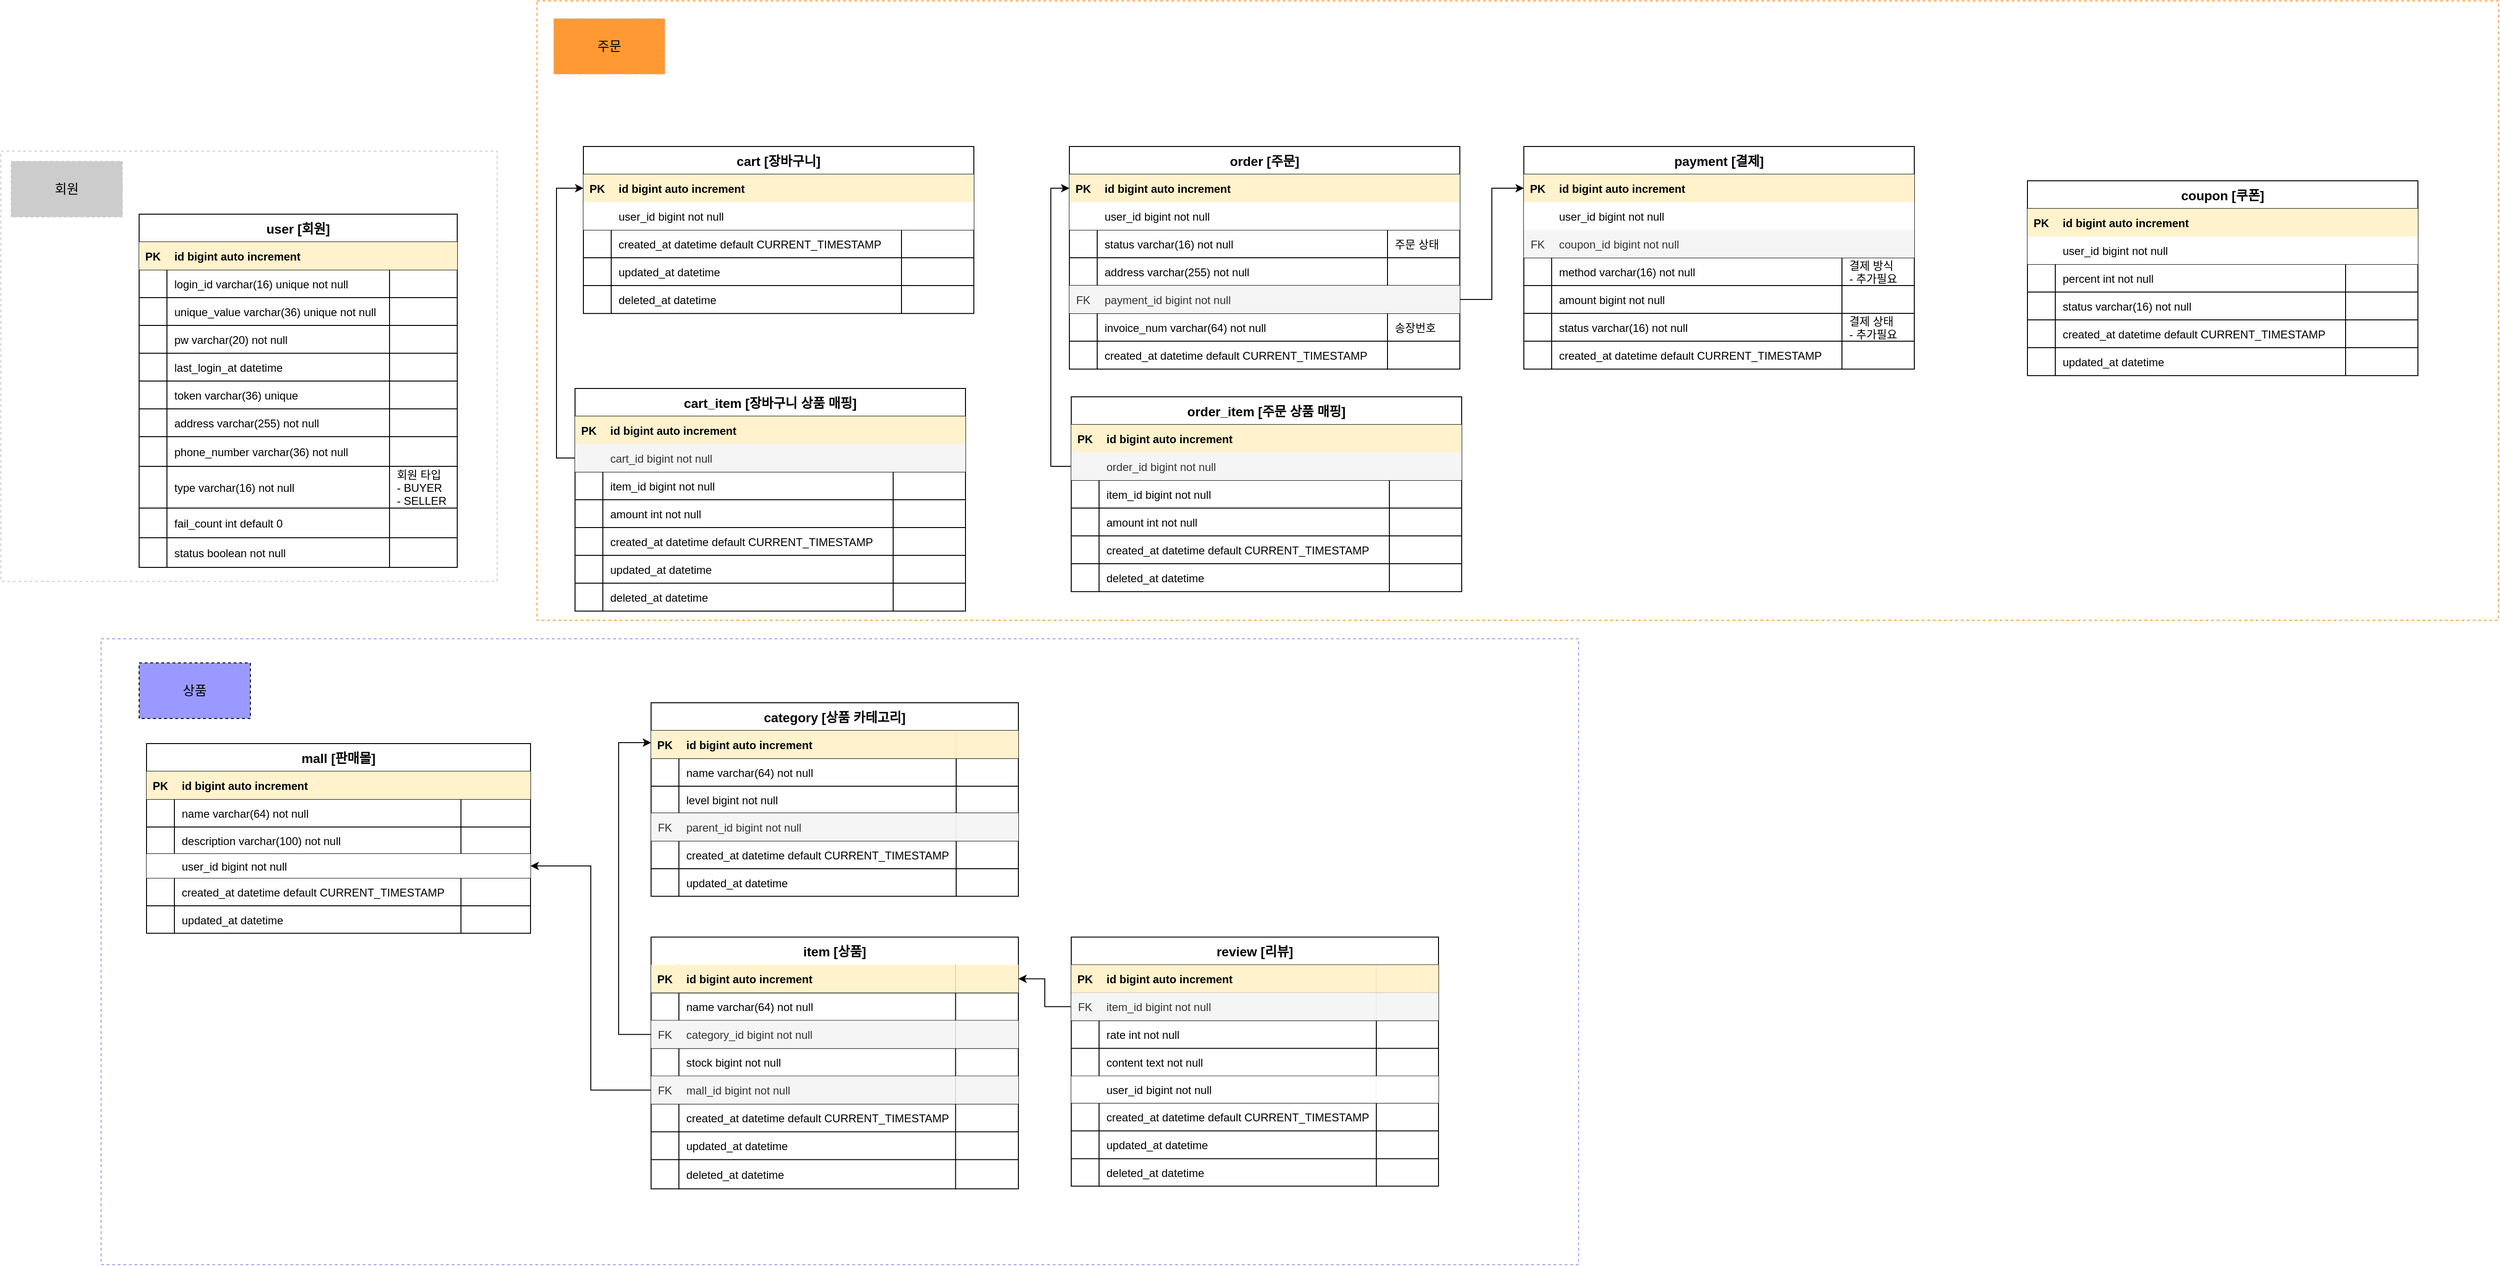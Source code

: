 <mxfile version="18.0.3" type="device"><diagram id="ml0Fdqx52xL5Ely8d28l" name="Page-1"><mxGraphModel dx="4158" dy="1625" grid="0" gridSize="10" guides="1" tooltips="1" connect="1" arrows="1" fold="1" page="0" pageScale="1" pageWidth="690" pageHeight="980" math="0" shadow="0"><root><mxCell id="0"/><mxCell id="1" parent="0"/><mxCell id="0gxv1SQT3VpTeHQqMCU--398" value="" style="rounded=0;whiteSpace=wrap;html=1;shadow=0;sketch=0;fontFamily=Helvetica;fontSize=14;startSize=30;dashed=1;strokeColor=#FF9933;" vertex="1" parent="1"><mxGeometry x="-298" y="25" width="2115" height="668" as="geometry"/></mxCell><mxCell id="0gxv1SQT3VpTeHQqMCU--225" value="" style="rounded=0;whiteSpace=wrap;html=1;shadow=0;sketch=0;fontFamily=Helvetica;fontSize=14;startSize=30;dashed=1;strokeColor=#9999FF;" vertex="1" parent="1"><mxGeometry x="-768" y="713" width="1593" height="675" as="geometry"/></mxCell><mxCell id="0gxv1SQT3VpTeHQqMCU--68" value="" style="rounded=0;whiteSpace=wrap;html=1;shadow=0;sketch=0;fontFamily=Helvetica;fontSize=14;fontColor=default;startSize=30;strokeColor=#CCCCCC;fillColor=default;gradientColor=none;dashed=1;" vertex="1" parent="1"><mxGeometry x="-876" y="187" width="535" height="464" as="geometry"/></mxCell><mxCell id="0gxv1SQT3VpTeHQqMCU--6" value="user [회원]" style="shape=table;startSize=30;container=1;collapsible=1;childLayout=tableLayout;fixedRows=1;rowLines=1;fontStyle=1;align=center;resizeLast=1;sketch=0;fontSize=14;gradientColor=none;swimlaneFillColor=none;rounded=0;shadow=0;resizeLastRow=1;autosize=0;" vertex="1" parent="1"><mxGeometry x="-727" y="255" width="343" height="381" as="geometry"/></mxCell><mxCell id="0gxv1SQT3VpTeHQqMCU--7" value="" style="shape=tableRow;horizontal=0;startSize=0;swimlaneHead=0;swimlaneBody=0;fillColor=none;collapsible=0;dropTarget=0;points=[[0,0.5],[1,0.5]];portConstraint=eastwest;top=0;left=0;right=0;bottom=1;sketch=0;" vertex="1" parent="0gxv1SQT3VpTeHQqMCU--6"><mxGeometry y="30" width="343" height="30" as="geometry"/></mxCell><mxCell id="0gxv1SQT3VpTeHQqMCU--8" value="PK" style="shape=partialRectangle;connectable=0;fillColor=#fff2cc;top=0;left=0;bottom=0;right=0;fontStyle=1;overflow=hidden;sketch=0;strokeColor=#d6b656;" vertex="1" parent="0gxv1SQT3VpTeHQqMCU--7"><mxGeometry width="30" height="30" as="geometry"><mxRectangle width="30" height="30" as="alternateBounds"/></mxGeometry></mxCell><mxCell id="0gxv1SQT3VpTeHQqMCU--9" value="id bigint auto increment" style="shape=partialRectangle;connectable=0;fillColor=#fff2cc;top=0;left=0;bottom=0;right=0;align=left;spacingLeft=6;fontStyle=1;overflow=hidden;sketch=0;strokeColor=#d6b656;" vertex="1" parent="0gxv1SQT3VpTeHQqMCU--7"><mxGeometry x="30" width="240" height="30" as="geometry"><mxRectangle width="240" height="30" as="alternateBounds"/></mxGeometry></mxCell><mxCell id="0gxv1SQT3VpTeHQqMCU--153" style="shape=partialRectangle;connectable=0;fillColor=#fff2cc;top=0;left=0;bottom=0;right=0;align=left;spacingLeft=6;fontStyle=1;overflow=hidden;sketch=0;strokeColor=#d6b656;" vertex="1" parent="0gxv1SQT3VpTeHQqMCU--7"><mxGeometry x="270" width="73" height="30" as="geometry"><mxRectangle width="73" height="30" as="alternateBounds"/></mxGeometry></mxCell><mxCell id="0gxv1SQT3VpTeHQqMCU--10" value="" style="shape=tableRow;horizontal=0;startSize=0;swimlaneHead=0;swimlaneBody=0;fillColor=none;collapsible=0;dropTarget=0;points=[[0,0.5],[1,0.5]];portConstraint=eastwest;top=0;left=0;right=0;bottom=0;sketch=0;" vertex="1" parent="0gxv1SQT3VpTeHQqMCU--6"><mxGeometry y="60" width="343" height="30" as="geometry"/></mxCell><mxCell id="0gxv1SQT3VpTeHQqMCU--11" value="" style="shape=partialRectangle;connectable=0;fillColor=none;top=0;left=0;bottom=0;right=0;editable=1;overflow=hidden;sketch=0;" vertex="1" parent="0gxv1SQT3VpTeHQqMCU--10"><mxGeometry width="30" height="30" as="geometry"><mxRectangle width="30" height="30" as="alternateBounds"/></mxGeometry></mxCell><mxCell id="0gxv1SQT3VpTeHQqMCU--12" value="login_id varchar(16) unique not null" style="shape=partialRectangle;connectable=0;fillColor=none;top=0;left=0;bottom=0;right=0;align=left;spacingLeft=6;overflow=hidden;sketch=0;" vertex="1" parent="0gxv1SQT3VpTeHQqMCU--10"><mxGeometry x="30" width="240" height="30" as="geometry"><mxRectangle width="240" height="30" as="alternateBounds"/></mxGeometry></mxCell><mxCell id="0gxv1SQT3VpTeHQqMCU--154" style="shape=partialRectangle;connectable=0;fillColor=none;top=0;left=0;bottom=0;right=0;align=left;spacingLeft=6;overflow=hidden;sketch=0;" vertex="1" parent="0gxv1SQT3VpTeHQqMCU--10"><mxGeometry x="270" width="73" height="30" as="geometry"><mxRectangle width="73" height="30" as="alternateBounds"/></mxGeometry></mxCell><mxCell id="0gxv1SQT3VpTeHQqMCU--13" value="" style="shape=tableRow;horizontal=0;startSize=0;swimlaneHead=0;swimlaneBody=0;fillColor=none;collapsible=0;dropTarget=0;points=[[0,0.5],[1,0.5]];portConstraint=eastwest;top=0;left=0;right=0;bottom=0;sketch=0;" vertex="1" parent="0gxv1SQT3VpTeHQqMCU--6"><mxGeometry y="90" width="343" height="30" as="geometry"/></mxCell><mxCell id="0gxv1SQT3VpTeHQqMCU--14" value="" style="shape=partialRectangle;connectable=0;fillColor=none;top=0;left=0;bottom=0;right=0;editable=1;overflow=hidden;sketch=0;" vertex="1" parent="0gxv1SQT3VpTeHQqMCU--13"><mxGeometry width="30" height="30" as="geometry"><mxRectangle width="30" height="30" as="alternateBounds"/></mxGeometry></mxCell><mxCell id="0gxv1SQT3VpTeHQqMCU--15" value="unique_value varchar(36) unique not null" style="shape=partialRectangle;connectable=0;fillColor=none;top=0;left=0;bottom=0;right=0;align=left;spacingLeft=6;overflow=hidden;sketch=0;" vertex="1" parent="0gxv1SQT3VpTeHQqMCU--13"><mxGeometry x="30" width="240" height="30" as="geometry"><mxRectangle width="240" height="30" as="alternateBounds"/></mxGeometry></mxCell><mxCell id="0gxv1SQT3VpTeHQqMCU--155" style="shape=partialRectangle;connectable=0;fillColor=none;top=0;left=0;bottom=0;right=0;align=left;spacingLeft=6;overflow=hidden;sketch=0;" vertex="1" parent="0gxv1SQT3VpTeHQqMCU--13"><mxGeometry x="270" width="73" height="30" as="geometry"><mxRectangle width="73" height="30" as="alternateBounds"/></mxGeometry></mxCell><mxCell id="0gxv1SQT3VpTeHQqMCU--16" value="" style="shape=tableRow;horizontal=0;startSize=0;swimlaneHead=0;swimlaneBody=0;fillColor=none;collapsible=0;dropTarget=0;points=[[0,0.5],[1,0.5]];portConstraint=eastwest;top=0;left=0;right=0;bottom=0;sketch=0;" vertex="1" parent="0gxv1SQT3VpTeHQqMCU--6"><mxGeometry y="120" width="343" height="30" as="geometry"/></mxCell><mxCell id="0gxv1SQT3VpTeHQqMCU--17" value="" style="shape=partialRectangle;connectable=0;fillColor=none;top=0;left=0;bottom=0;right=0;editable=1;overflow=hidden;sketch=0;" vertex="1" parent="0gxv1SQT3VpTeHQqMCU--16"><mxGeometry width="30" height="30" as="geometry"><mxRectangle width="30" height="30" as="alternateBounds"/></mxGeometry></mxCell><mxCell id="0gxv1SQT3VpTeHQqMCU--18" value="pw varchar(20) not null" style="shape=partialRectangle;connectable=0;fillColor=none;top=0;left=0;bottom=0;right=0;align=left;spacingLeft=6;overflow=hidden;sketch=0;" vertex="1" parent="0gxv1SQT3VpTeHQqMCU--16"><mxGeometry x="30" width="240" height="30" as="geometry"><mxRectangle width="240" height="30" as="alternateBounds"/></mxGeometry></mxCell><mxCell id="0gxv1SQT3VpTeHQqMCU--156" style="shape=partialRectangle;connectable=0;fillColor=none;top=0;left=0;bottom=0;right=0;align=left;spacingLeft=6;overflow=hidden;sketch=0;" vertex="1" parent="0gxv1SQT3VpTeHQqMCU--16"><mxGeometry x="270" width="73" height="30" as="geometry"><mxRectangle width="73" height="30" as="alternateBounds"/></mxGeometry></mxCell><mxCell id="0gxv1SQT3VpTeHQqMCU--19" style="shape=tableRow;horizontal=0;startSize=0;swimlaneHead=0;swimlaneBody=0;fillColor=none;collapsible=0;dropTarget=0;points=[[0,0.5],[1,0.5]];portConstraint=eastwest;top=0;left=0;right=0;bottom=0;sketch=0;" vertex="1" parent="0gxv1SQT3VpTeHQqMCU--6"><mxGeometry y="150" width="343" height="30" as="geometry"/></mxCell><mxCell id="0gxv1SQT3VpTeHQqMCU--20" style="shape=partialRectangle;connectable=0;fillColor=none;top=0;left=0;bottom=0;right=0;editable=1;overflow=hidden;sketch=0;" vertex="1" parent="0gxv1SQT3VpTeHQqMCU--19"><mxGeometry width="30" height="30" as="geometry"><mxRectangle width="30" height="30" as="alternateBounds"/></mxGeometry></mxCell><mxCell id="0gxv1SQT3VpTeHQqMCU--21" value="last_login_at datetime" style="shape=partialRectangle;connectable=0;fillColor=none;top=0;left=0;bottom=0;right=0;align=left;spacingLeft=6;overflow=hidden;sketch=0;" vertex="1" parent="0gxv1SQT3VpTeHQqMCU--19"><mxGeometry x="30" width="240" height="30" as="geometry"><mxRectangle width="240" height="30" as="alternateBounds"/></mxGeometry></mxCell><mxCell id="0gxv1SQT3VpTeHQqMCU--157" style="shape=partialRectangle;connectable=0;fillColor=none;top=0;left=0;bottom=0;right=0;align=left;spacingLeft=6;overflow=hidden;sketch=0;" vertex="1" parent="0gxv1SQT3VpTeHQqMCU--19"><mxGeometry x="270" width="73" height="30" as="geometry"><mxRectangle width="73" height="30" as="alternateBounds"/></mxGeometry></mxCell><mxCell id="0gxv1SQT3VpTeHQqMCU--22" style="shape=tableRow;horizontal=0;startSize=0;swimlaneHead=0;swimlaneBody=0;fillColor=none;collapsible=0;dropTarget=0;points=[[0,0.5],[1,0.5]];portConstraint=eastwest;top=0;left=0;right=0;bottom=0;sketch=0;" vertex="1" parent="0gxv1SQT3VpTeHQqMCU--6"><mxGeometry y="180" width="343" height="30" as="geometry"/></mxCell><mxCell id="0gxv1SQT3VpTeHQqMCU--23" style="shape=partialRectangle;connectable=0;fillColor=none;top=0;left=0;bottom=0;right=0;editable=1;overflow=hidden;sketch=0;" vertex="1" parent="0gxv1SQT3VpTeHQqMCU--22"><mxGeometry width="30" height="30" as="geometry"><mxRectangle width="30" height="30" as="alternateBounds"/></mxGeometry></mxCell><mxCell id="0gxv1SQT3VpTeHQqMCU--24" value="token varchar(36) unique" style="shape=partialRectangle;connectable=0;fillColor=none;top=0;left=0;bottom=0;right=0;align=left;spacingLeft=6;overflow=hidden;sketch=0;" vertex="1" parent="0gxv1SQT3VpTeHQqMCU--22"><mxGeometry x="30" width="240" height="30" as="geometry"><mxRectangle width="240" height="30" as="alternateBounds"/></mxGeometry></mxCell><mxCell id="0gxv1SQT3VpTeHQqMCU--158" style="shape=partialRectangle;connectable=0;fillColor=none;top=0;left=0;bottom=0;right=0;align=left;spacingLeft=6;overflow=hidden;sketch=0;" vertex="1" parent="0gxv1SQT3VpTeHQqMCU--22"><mxGeometry x="270" width="73" height="30" as="geometry"><mxRectangle width="73" height="30" as="alternateBounds"/></mxGeometry></mxCell><mxCell id="0gxv1SQT3VpTeHQqMCU--25" style="shape=tableRow;horizontal=0;startSize=0;swimlaneHead=0;swimlaneBody=0;fillColor=none;collapsible=0;dropTarget=0;points=[[0,0.5],[1,0.5]];portConstraint=eastwest;top=0;left=0;right=0;bottom=0;sketch=0;" vertex="1" parent="0gxv1SQT3VpTeHQqMCU--6"><mxGeometry y="210" width="343" height="30" as="geometry"/></mxCell><mxCell id="0gxv1SQT3VpTeHQqMCU--26" style="shape=partialRectangle;connectable=0;fillColor=none;top=0;left=0;bottom=0;right=0;editable=1;overflow=hidden;sketch=0;" vertex="1" parent="0gxv1SQT3VpTeHQqMCU--25"><mxGeometry width="30" height="30" as="geometry"><mxRectangle width="30" height="30" as="alternateBounds"/></mxGeometry></mxCell><mxCell id="0gxv1SQT3VpTeHQqMCU--27" value="address varchar(255) not null" style="shape=partialRectangle;connectable=0;fillColor=none;top=0;left=0;bottom=0;right=0;align=left;spacingLeft=6;overflow=hidden;sketch=0;" vertex="1" parent="0gxv1SQT3VpTeHQqMCU--25"><mxGeometry x="30" width="240" height="30" as="geometry"><mxRectangle width="240" height="30" as="alternateBounds"/></mxGeometry></mxCell><mxCell id="0gxv1SQT3VpTeHQqMCU--159" style="shape=partialRectangle;connectable=0;fillColor=none;top=0;left=0;bottom=0;right=0;align=left;spacingLeft=6;overflow=hidden;sketch=0;" vertex="1" parent="0gxv1SQT3VpTeHQqMCU--25"><mxGeometry x="270" width="73" height="30" as="geometry"><mxRectangle width="73" height="30" as="alternateBounds"/></mxGeometry></mxCell><mxCell id="0gxv1SQT3VpTeHQqMCU--28" style="shape=tableRow;horizontal=0;startSize=0;swimlaneHead=0;swimlaneBody=0;fillColor=none;collapsible=0;dropTarget=0;points=[[0,0.5],[1,0.5]];portConstraint=eastwest;top=0;left=0;right=0;bottom=0;sketch=0;" vertex="1" parent="0gxv1SQT3VpTeHQqMCU--6"><mxGeometry y="240" width="343" height="32" as="geometry"/></mxCell><mxCell id="0gxv1SQT3VpTeHQqMCU--29" style="shape=partialRectangle;connectable=0;fillColor=none;top=0;left=0;bottom=0;right=0;editable=1;overflow=hidden;sketch=0;" vertex="1" parent="0gxv1SQT3VpTeHQqMCU--28"><mxGeometry width="30" height="32" as="geometry"><mxRectangle width="30" height="32" as="alternateBounds"/></mxGeometry></mxCell><mxCell id="0gxv1SQT3VpTeHQqMCU--30" value="phone_number varchar(36) not null" style="shape=partialRectangle;connectable=0;fillColor=none;top=0;left=0;bottom=0;right=0;align=left;spacingLeft=6;overflow=hidden;sketch=0;" vertex="1" parent="0gxv1SQT3VpTeHQqMCU--28"><mxGeometry x="30" width="240" height="32" as="geometry"><mxRectangle width="240" height="32" as="alternateBounds"/></mxGeometry></mxCell><mxCell id="0gxv1SQT3VpTeHQqMCU--160" style="shape=partialRectangle;connectable=0;fillColor=none;top=0;left=0;bottom=0;right=0;align=left;spacingLeft=6;overflow=hidden;sketch=0;" vertex="1" parent="0gxv1SQT3VpTeHQqMCU--28"><mxGeometry x="270" width="73" height="32" as="geometry"><mxRectangle width="73" height="32" as="alternateBounds"/></mxGeometry></mxCell><mxCell id="0gxv1SQT3VpTeHQqMCU--150" style="shape=tableRow;horizontal=0;startSize=0;swimlaneHead=0;swimlaneBody=0;fillColor=none;collapsible=0;dropTarget=0;points=[[0,0.5],[1,0.5]];portConstraint=eastwest;top=0;left=0;right=0;bottom=0;sketch=0;" vertex="1" parent="0gxv1SQT3VpTeHQqMCU--6"><mxGeometry y="272" width="343" height="45" as="geometry"/></mxCell><mxCell id="0gxv1SQT3VpTeHQqMCU--151" style="shape=partialRectangle;connectable=0;fillColor=none;top=0;left=0;bottom=0;right=0;editable=1;overflow=hidden;sketch=0;" vertex="1" parent="0gxv1SQT3VpTeHQqMCU--150"><mxGeometry width="30" height="45" as="geometry"><mxRectangle width="30" height="45" as="alternateBounds"/></mxGeometry></mxCell><mxCell id="0gxv1SQT3VpTeHQqMCU--152" value="type varchar(16) not null" style="shape=partialRectangle;connectable=0;fillColor=none;top=0;left=0;bottom=0;right=0;align=left;spacingLeft=6;overflow=hidden;sketch=0;" vertex="1" parent="0gxv1SQT3VpTeHQqMCU--150"><mxGeometry x="30" width="240" height="45" as="geometry"><mxRectangle width="240" height="45" as="alternateBounds"/></mxGeometry></mxCell><mxCell id="0gxv1SQT3VpTeHQqMCU--161" value="회원 타입&#10;- BUYER&#10;- SELLER" style="shape=partialRectangle;connectable=0;fillColor=none;top=0;left=0;bottom=0;right=0;align=left;spacingLeft=6;overflow=hidden;sketch=0;" vertex="1" parent="0gxv1SQT3VpTeHQqMCU--150"><mxGeometry x="270" width="73" height="45" as="geometry"><mxRectangle width="73" height="45" as="alternateBounds"/></mxGeometry></mxCell><mxCell id="0gxv1SQT3VpTeHQqMCU--34" style="shape=tableRow;horizontal=0;startSize=0;swimlaneHead=0;swimlaneBody=0;fillColor=none;collapsible=0;dropTarget=0;points=[[0,0.5],[1,0.5]];portConstraint=eastwest;top=0;left=0;right=0;bottom=0;sketch=0;" vertex="1" parent="0gxv1SQT3VpTeHQqMCU--6"><mxGeometry y="317" width="343" height="32" as="geometry"/></mxCell><mxCell id="0gxv1SQT3VpTeHQqMCU--35" style="shape=partialRectangle;connectable=0;fillColor=none;top=0;left=0;bottom=0;right=0;editable=1;overflow=hidden;sketch=0;" vertex="1" parent="0gxv1SQT3VpTeHQqMCU--34"><mxGeometry width="30" height="32" as="geometry"><mxRectangle width="30" height="32" as="alternateBounds"/></mxGeometry></mxCell><mxCell id="0gxv1SQT3VpTeHQqMCU--36" value="fail_count int default 0" style="shape=partialRectangle;connectable=0;fillColor=none;top=0;left=0;bottom=0;right=0;align=left;spacingLeft=6;overflow=hidden;sketch=0;" vertex="1" parent="0gxv1SQT3VpTeHQqMCU--34"><mxGeometry x="30" width="240" height="32" as="geometry"><mxRectangle width="240" height="32" as="alternateBounds"/></mxGeometry></mxCell><mxCell id="0gxv1SQT3VpTeHQqMCU--162" style="shape=partialRectangle;connectable=0;fillColor=none;top=0;left=0;bottom=0;right=0;align=left;spacingLeft=6;overflow=hidden;sketch=0;" vertex="1" parent="0gxv1SQT3VpTeHQqMCU--34"><mxGeometry x="270" width="73" height="32" as="geometry"><mxRectangle width="73" height="32" as="alternateBounds"/></mxGeometry></mxCell><mxCell id="0gxv1SQT3VpTeHQqMCU--31" style="shape=tableRow;horizontal=0;startSize=0;swimlaneHead=0;swimlaneBody=0;fillColor=none;collapsible=0;dropTarget=0;points=[[0,0.5],[1,0.5]];portConstraint=eastwest;top=0;left=0;right=0;bottom=0;sketch=0;" vertex="1" parent="0gxv1SQT3VpTeHQqMCU--6"><mxGeometry y="349" width="343" height="32" as="geometry"/></mxCell><mxCell id="0gxv1SQT3VpTeHQqMCU--32" style="shape=partialRectangle;connectable=0;fillColor=none;top=0;left=0;bottom=0;right=0;editable=1;overflow=hidden;sketch=0;" vertex="1" parent="0gxv1SQT3VpTeHQqMCU--31"><mxGeometry width="30" height="32" as="geometry"><mxRectangle width="30" height="32" as="alternateBounds"/></mxGeometry></mxCell><mxCell id="0gxv1SQT3VpTeHQqMCU--33" value="status boolean not null" style="shape=partialRectangle;connectable=0;fillColor=none;top=0;left=0;bottom=0;right=0;align=left;spacingLeft=6;overflow=hidden;sketch=0;" vertex="1" parent="0gxv1SQT3VpTeHQqMCU--31"><mxGeometry x="30" width="240" height="32" as="geometry"><mxRectangle width="240" height="32" as="alternateBounds"/></mxGeometry></mxCell><mxCell id="0gxv1SQT3VpTeHQqMCU--163" style="shape=partialRectangle;connectable=0;fillColor=none;top=0;left=0;bottom=0;right=0;align=left;spacingLeft=6;overflow=hidden;sketch=0;" vertex="1" parent="0gxv1SQT3VpTeHQqMCU--31"><mxGeometry x="270" width="73" height="32" as="geometry"><mxRectangle width="73" height="32" as="alternateBounds"/></mxGeometry></mxCell><mxCell id="0gxv1SQT3VpTeHQqMCU--37" value="cart [장바구니]" style="shape=table;startSize=30;container=1;collapsible=1;childLayout=tableLayout;fixedRows=1;rowLines=1;fontStyle=1;align=center;resizeLast=1;sketch=0;fontSize=14;gradientColor=none;swimlaneFillColor=none;rounded=0;shadow=0;resizeLastRow=1;autosize=0;" vertex="1" parent="1"><mxGeometry x="-248" y="182" width="421" height="180.13" as="geometry"/></mxCell><mxCell id="0gxv1SQT3VpTeHQqMCU--38" value="" style="shape=tableRow;horizontal=0;startSize=0;swimlaneHead=0;swimlaneBody=0;fillColor=none;collapsible=0;dropTarget=0;points=[[0,0.5],[1,0.5]];portConstraint=eastwest;top=0;left=0;right=0;bottom=1;sketch=0;" vertex="1" parent="0gxv1SQT3VpTeHQqMCU--37"><mxGeometry y="30" width="421" height="30" as="geometry"/></mxCell><mxCell id="0gxv1SQT3VpTeHQqMCU--39" value="PK" style="shape=partialRectangle;connectable=0;fillColor=#fff2cc;top=0;left=0;bottom=0;right=0;fontStyle=1;overflow=hidden;sketch=0;strokeColor=#d6b656;" vertex="1" parent="0gxv1SQT3VpTeHQqMCU--38"><mxGeometry width="30" height="30" as="geometry"><mxRectangle width="30" height="30" as="alternateBounds"/></mxGeometry></mxCell><mxCell id="0gxv1SQT3VpTeHQqMCU--40" value="id bigint auto increment" style="shape=partialRectangle;connectable=0;fillColor=#fff2cc;top=0;left=0;bottom=0;right=0;align=left;spacingLeft=6;fontStyle=1;overflow=hidden;sketch=0;strokeColor=#d6b656;" vertex="1" parent="0gxv1SQT3VpTeHQqMCU--38"><mxGeometry x="30" width="313" height="30" as="geometry"><mxRectangle width="313" height="30" as="alternateBounds"/></mxGeometry></mxCell><mxCell id="0gxv1SQT3VpTeHQqMCU--184" style="shape=partialRectangle;connectable=0;fillColor=#fff2cc;top=0;left=0;bottom=0;right=0;align=left;spacingLeft=6;fontStyle=1;overflow=hidden;sketch=0;strokeColor=#d6b656;" vertex="1" parent="0gxv1SQT3VpTeHQqMCU--38"><mxGeometry x="343" width="78" height="30" as="geometry"><mxRectangle width="78" height="30" as="alternateBounds"/></mxGeometry></mxCell><mxCell id="0gxv1SQT3VpTeHQqMCU--41" value="" style="shape=tableRow;horizontal=0;startSize=0;swimlaneHead=0;swimlaneBody=0;fillColor=none;collapsible=0;dropTarget=0;points=[[0,0.5],[1,0.5]];portConstraint=eastwest;top=0;left=0;right=0;bottom=0;sketch=0;" vertex="1" parent="0gxv1SQT3VpTeHQqMCU--37"><mxGeometry y="60" width="421" height="30" as="geometry"/></mxCell><mxCell id="0gxv1SQT3VpTeHQqMCU--42" value="" style="shape=partialRectangle;connectable=0;top=0;left=0;bottom=0;right=0;editable=1;overflow=hidden;sketch=0;" vertex="1" parent="0gxv1SQT3VpTeHQqMCU--41"><mxGeometry width="30" height="30" as="geometry"><mxRectangle width="30" height="30" as="alternateBounds"/></mxGeometry></mxCell><mxCell id="0gxv1SQT3VpTeHQqMCU--43" value="user_id bigint not null" style="shape=partialRectangle;connectable=0;top=0;left=0;bottom=0;right=0;align=left;spacingLeft=6;overflow=hidden;sketch=0;" vertex="1" parent="0gxv1SQT3VpTeHQqMCU--41"><mxGeometry x="30" width="313" height="30" as="geometry"><mxRectangle width="313" height="30" as="alternateBounds"/></mxGeometry></mxCell><mxCell id="0gxv1SQT3VpTeHQqMCU--185" style="shape=partialRectangle;connectable=0;top=0;left=0;bottom=0;right=0;align=left;spacingLeft=6;overflow=hidden;sketch=0;" vertex="1" parent="0gxv1SQT3VpTeHQqMCU--41"><mxGeometry x="343" width="78" height="30" as="geometry"><mxRectangle width="78" height="30" as="alternateBounds"/></mxGeometry></mxCell><mxCell id="0gxv1SQT3VpTeHQqMCU--47" value="" style="shape=tableRow;horizontal=0;startSize=0;swimlaneHead=0;swimlaneBody=0;fillColor=none;collapsible=0;dropTarget=0;points=[[0,0.5],[1,0.5]];portConstraint=eastwest;top=0;left=0;right=0;bottom=0;sketch=0;" vertex="1" parent="0gxv1SQT3VpTeHQqMCU--37"><mxGeometry y="90" width="421" height="30" as="geometry"/></mxCell><mxCell id="0gxv1SQT3VpTeHQqMCU--48" value="" style="shape=partialRectangle;connectable=0;fillColor=none;top=0;left=0;bottom=0;right=0;editable=1;overflow=hidden;sketch=0;" vertex="1" parent="0gxv1SQT3VpTeHQqMCU--47"><mxGeometry width="30" height="30" as="geometry"><mxRectangle width="30" height="30" as="alternateBounds"/></mxGeometry></mxCell><mxCell id="0gxv1SQT3VpTeHQqMCU--49" value="created_at datetime default CURRENT_TIMESTAMP" style="shape=partialRectangle;connectable=0;fillColor=none;top=0;left=0;bottom=0;right=0;align=left;spacingLeft=6;overflow=hidden;sketch=0;" vertex="1" parent="0gxv1SQT3VpTeHQqMCU--47"><mxGeometry x="30" width="313" height="30" as="geometry"><mxRectangle width="313" height="30" as="alternateBounds"/></mxGeometry></mxCell><mxCell id="0gxv1SQT3VpTeHQqMCU--187" style="shape=partialRectangle;connectable=0;fillColor=none;top=0;left=0;bottom=0;right=0;align=left;spacingLeft=6;overflow=hidden;sketch=0;" vertex="1" parent="0gxv1SQT3VpTeHQqMCU--47"><mxGeometry x="343" width="78" height="30" as="geometry"><mxRectangle width="78" height="30" as="alternateBounds"/></mxGeometry></mxCell><mxCell id="0gxv1SQT3VpTeHQqMCU--247" style="shape=tableRow;horizontal=0;startSize=0;swimlaneHead=0;swimlaneBody=0;fillColor=none;collapsible=0;dropTarget=0;points=[[0,0.5],[1,0.5]];portConstraint=eastwest;top=0;left=0;right=0;bottom=0;sketch=0;" vertex="1" parent="0gxv1SQT3VpTeHQqMCU--37"><mxGeometry y="120" width="421" height="30" as="geometry"/></mxCell><mxCell id="0gxv1SQT3VpTeHQqMCU--248" style="shape=partialRectangle;connectable=0;fillColor=none;top=0;left=0;bottom=0;right=0;editable=1;overflow=hidden;sketch=0;" vertex="1" parent="0gxv1SQT3VpTeHQqMCU--247"><mxGeometry width="30" height="30" as="geometry"><mxRectangle width="30" height="30" as="alternateBounds"/></mxGeometry></mxCell><mxCell id="0gxv1SQT3VpTeHQqMCU--249" value="updated_at datetime" style="shape=partialRectangle;connectable=0;fillColor=none;top=0;left=0;bottom=0;right=0;align=left;spacingLeft=6;overflow=hidden;sketch=0;" vertex="1" parent="0gxv1SQT3VpTeHQqMCU--247"><mxGeometry x="30" width="313" height="30" as="geometry"><mxRectangle width="313" height="30" as="alternateBounds"/></mxGeometry></mxCell><mxCell id="0gxv1SQT3VpTeHQqMCU--250" style="shape=partialRectangle;connectable=0;fillColor=none;top=0;left=0;bottom=0;right=0;align=left;spacingLeft=6;overflow=hidden;sketch=0;" vertex="1" parent="0gxv1SQT3VpTeHQqMCU--247"><mxGeometry x="343" width="78" height="30" as="geometry"><mxRectangle width="78" height="30" as="alternateBounds"/></mxGeometry></mxCell><mxCell id="0gxv1SQT3VpTeHQqMCU--243" style="shape=tableRow;horizontal=0;startSize=0;swimlaneHead=0;swimlaneBody=0;fillColor=none;collapsible=0;dropTarget=0;points=[[0,0.5],[1,0.5]];portConstraint=eastwest;top=0;left=0;right=0;bottom=0;sketch=0;" vertex="1" parent="0gxv1SQT3VpTeHQqMCU--37"><mxGeometry y="150" width="421" height="30" as="geometry"/></mxCell><mxCell id="0gxv1SQT3VpTeHQqMCU--244" style="shape=partialRectangle;connectable=0;fillColor=none;top=0;left=0;bottom=0;right=0;editable=1;overflow=hidden;sketch=0;" vertex="1" parent="0gxv1SQT3VpTeHQqMCU--243"><mxGeometry width="30" height="30" as="geometry"><mxRectangle width="30" height="30" as="alternateBounds"/></mxGeometry></mxCell><mxCell id="0gxv1SQT3VpTeHQqMCU--245" value="deleted_at datetime" style="shape=partialRectangle;connectable=0;fillColor=none;top=0;left=0;bottom=0;right=0;align=left;spacingLeft=6;overflow=hidden;sketch=0;" vertex="1" parent="0gxv1SQT3VpTeHQqMCU--243"><mxGeometry x="30" width="313" height="30" as="geometry"><mxRectangle width="313" height="30" as="alternateBounds"/></mxGeometry></mxCell><mxCell id="0gxv1SQT3VpTeHQqMCU--246" style="shape=partialRectangle;connectable=0;fillColor=none;top=0;left=0;bottom=0;right=0;align=left;spacingLeft=6;overflow=hidden;sketch=0;" vertex="1" parent="0gxv1SQT3VpTeHQqMCU--243"><mxGeometry x="343" width="78" height="30" as="geometry"><mxRectangle width="78" height="30" as="alternateBounds"/></mxGeometry></mxCell><mxCell id="0gxv1SQT3VpTeHQqMCU--69" value="회원" style="rounded=0;whiteSpace=wrap;html=1;shadow=0;dashed=1;sketch=0;fontFamily=Helvetica;fontSize=14;fontColor=default;startSize=30;strokeColor=#CCCCCC;fillColor=#CCCCCC;gradientColor=none;" vertex="1" parent="1"><mxGeometry x="-865" y="198" width="120" height="60" as="geometry"/></mxCell><mxCell id="0gxv1SQT3VpTeHQqMCU--74" value="item [상품]" style="shape=table;startSize=30;container=1;collapsible=1;childLayout=tableLayout;fixedRows=1;rowLines=1;fontStyle=1;align=center;resizeLast=1;sketch=0;fontSize=14;gradientColor=none;swimlaneFillColor=none;rounded=0;shadow=0;resizeLastRow=1;autosize=0;swimlaneLine=0;" vertex="1" parent="1"><mxGeometry x="-175" y="1034.7" width="396" height="271.57" as="geometry"/></mxCell><mxCell id="0gxv1SQT3VpTeHQqMCU--75" value="" style="shape=tableRow;horizontal=0;startSize=0;swimlaneHead=0;swimlaneBody=0;fillColor=none;collapsible=0;dropTarget=0;points=[[0,0.5],[1,0.5]];portConstraint=eastwest;top=0;left=0;right=0;bottom=1;sketch=0;" vertex="1" parent="0gxv1SQT3VpTeHQqMCU--74"><mxGeometry y="30" width="396" height="30" as="geometry"/></mxCell><mxCell id="0gxv1SQT3VpTeHQqMCU--76" value="PK" style="shape=partialRectangle;connectable=0;fillColor=#fff2cc;top=0;left=0;bottom=0;right=0;fontStyle=1;overflow=hidden;sketch=0;strokeColor=#d6b656;" vertex="1" parent="0gxv1SQT3VpTeHQqMCU--75"><mxGeometry width="30" height="30" as="geometry"><mxRectangle width="30" height="30" as="alternateBounds"/></mxGeometry></mxCell><mxCell id="0gxv1SQT3VpTeHQqMCU--77" value="id bigint auto increment" style="shape=partialRectangle;connectable=0;fillColor=#fff2cc;top=0;left=0;bottom=0;right=0;align=left;spacingLeft=6;fontStyle=1;overflow=hidden;sketch=0;strokeColor=#d6b656;" vertex="1" parent="0gxv1SQT3VpTeHQqMCU--75"><mxGeometry x="30" width="298.304" height="30" as="geometry"><mxRectangle width="298.304" height="30" as="alternateBounds"/></mxGeometry></mxCell><mxCell id="0gxv1SQT3VpTeHQqMCU--176" style="shape=partialRectangle;connectable=0;fillColor=#fff2cc;top=0;left=0;bottom=0;right=0;align=left;spacingLeft=6;fontStyle=1;overflow=hidden;sketch=0;strokeColor=#d6b656;" vertex="1" parent="0gxv1SQT3VpTeHQqMCU--75"><mxGeometry x="328.304" width="67.696" height="30" as="geometry"><mxRectangle width="67.696" height="30" as="alternateBounds"/></mxGeometry></mxCell><mxCell id="0gxv1SQT3VpTeHQqMCU--78" value="" style="shape=tableRow;horizontal=0;startSize=0;swimlaneHead=0;swimlaneBody=0;fillColor=none;collapsible=0;dropTarget=0;points=[[0,0.5],[1,0.5]];portConstraint=eastwest;top=0;left=0;right=0;bottom=0;sketch=0;" vertex="1" parent="0gxv1SQT3VpTeHQqMCU--74"><mxGeometry y="60" width="396" height="30" as="geometry"/></mxCell><mxCell id="0gxv1SQT3VpTeHQqMCU--79" value="" style="shape=partialRectangle;connectable=0;fillColor=none;top=0;left=0;bottom=0;right=0;editable=1;overflow=hidden;sketch=0;" vertex="1" parent="0gxv1SQT3VpTeHQqMCU--78"><mxGeometry width="30" height="30" as="geometry"><mxRectangle width="30" height="30" as="alternateBounds"/></mxGeometry></mxCell><mxCell id="0gxv1SQT3VpTeHQqMCU--80" value="name varchar(64) not null" style="shape=partialRectangle;connectable=0;fillColor=none;top=0;left=0;bottom=0;right=0;align=left;spacingLeft=6;overflow=hidden;sketch=0;" vertex="1" parent="0gxv1SQT3VpTeHQqMCU--78"><mxGeometry x="30" width="298.304" height="30" as="geometry"><mxRectangle width="298.304" height="30" as="alternateBounds"/></mxGeometry></mxCell><mxCell id="0gxv1SQT3VpTeHQqMCU--177" style="shape=partialRectangle;connectable=0;fillColor=none;top=0;left=0;bottom=0;right=0;align=left;spacingLeft=6;overflow=hidden;sketch=0;" vertex="1" parent="0gxv1SQT3VpTeHQqMCU--78"><mxGeometry x="328.304" width="67.696" height="30" as="geometry"><mxRectangle width="67.696" height="30" as="alternateBounds"/></mxGeometry></mxCell><mxCell id="0gxv1SQT3VpTeHQqMCU--81" value="" style="shape=tableRow;horizontal=0;startSize=0;swimlaneHead=0;swimlaneBody=0;fillColor=none;collapsible=0;dropTarget=0;points=[[0,0.5],[1,0.5]];portConstraint=eastwest;top=0;left=0;right=0;bottom=0;sketch=0;" vertex="1" parent="0gxv1SQT3VpTeHQqMCU--74"><mxGeometry y="90" width="396" height="30" as="geometry"/></mxCell><mxCell id="0gxv1SQT3VpTeHQqMCU--82" value="FK" style="shape=partialRectangle;connectable=0;fillColor=#f5f5f5;top=0;left=0;bottom=0;right=0;editable=1;overflow=hidden;sketch=0;fontColor=#333333;strokeColor=#666666;" vertex="1" parent="0gxv1SQT3VpTeHQqMCU--81"><mxGeometry width="30" height="30" as="geometry"><mxRectangle width="30" height="30" as="alternateBounds"/></mxGeometry></mxCell><mxCell id="0gxv1SQT3VpTeHQqMCU--83" value="category_id bigint not null" style="shape=partialRectangle;connectable=0;fillColor=#f5f5f5;top=0;left=0;bottom=0;right=0;align=left;spacingLeft=6;overflow=hidden;sketch=0;fontColor=#333333;strokeColor=#666666;" vertex="1" parent="0gxv1SQT3VpTeHQqMCU--81"><mxGeometry x="30" width="298.304" height="30" as="geometry"><mxRectangle width="298.304" height="30" as="alternateBounds"/></mxGeometry></mxCell><mxCell id="0gxv1SQT3VpTeHQqMCU--178" style="shape=partialRectangle;connectable=0;fillColor=#f5f5f5;top=0;left=0;bottom=0;right=0;align=left;spacingLeft=6;overflow=hidden;sketch=0;fontColor=#333333;strokeColor=#666666;" vertex="1" parent="0gxv1SQT3VpTeHQqMCU--81"><mxGeometry x="328.304" width="67.696" height="30" as="geometry"><mxRectangle width="67.696" height="30" as="alternateBounds"/></mxGeometry></mxCell><mxCell id="0gxv1SQT3VpTeHQqMCU--84" value="" style="shape=tableRow;horizontal=0;startSize=0;swimlaneHead=0;swimlaneBody=0;fillColor=none;collapsible=0;dropTarget=0;points=[[0,0.5],[1,0.5]];portConstraint=eastwest;top=0;left=0;right=0;bottom=0;sketch=0;" vertex="1" parent="0gxv1SQT3VpTeHQqMCU--74"><mxGeometry y="120" width="396" height="30" as="geometry"/></mxCell><mxCell id="0gxv1SQT3VpTeHQqMCU--85" value="" style="shape=partialRectangle;connectable=0;fillColor=none;top=0;left=0;bottom=0;right=0;editable=1;overflow=hidden;sketch=0;" vertex="1" parent="0gxv1SQT3VpTeHQqMCU--84"><mxGeometry width="30" height="30" as="geometry"><mxRectangle width="30" height="30" as="alternateBounds"/></mxGeometry></mxCell><mxCell id="0gxv1SQT3VpTeHQqMCU--86" value="stock bigint not null" style="shape=partialRectangle;connectable=0;fillColor=none;top=0;left=0;bottom=0;right=0;align=left;spacingLeft=6;overflow=hidden;sketch=0;" vertex="1" parent="0gxv1SQT3VpTeHQqMCU--84"><mxGeometry x="30" width="298.304" height="30" as="geometry"><mxRectangle width="298.304" height="30" as="alternateBounds"/></mxGeometry></mxCell><mxCell id="0gxv1SQT3VpTeHQqMCU--179" style="shape=partialRectangle;connectable=0;fillColor=none;top=0;left=0;bottom=0;right=0;align=left;spacingLeft=6;overflow=hidden;sketch=0;" vertex="1" parent="0gxv1SQT3VpTeHQqMCU--84"><mxGeometry x="328.304" width="67.696" height="30" as="geometry"><mxRectangle width="67.696" height="30" as="alternateBounds"/></mxGeometry></mxCell><mxCell id="0gxv1SQT3VpTeHQqMCU--87" style="shape=tableRow;horizontal=0;startSize=0;swimlaneHead=0;swimlaneBody=0;fillColor=none;collapsible=0;dropTarget=0;points=[[0,0.5],[1,0.5]];portConstraint=eastwest;top=0;left=0;right=0;bottom=0;sketch=0;" vertex="1" parent="0gxv1SQT3VpTeHQqMCU--74"><mxGeometry y="150" width="396" height="30" as="geometry"/></mxCell><mxCell id="0gxv1SQT3VpTeHQqMCU--88" value="FK" style="shape=partialRectangle;connectable=0;fillColor=#f5f5f5;top=0;left=0;bottom=0;right=0;editable=1;overflow=hidden;sketch=0;fontColor=#333333;strokeColor=#666666;" vertex="1" parent="0gxv1SQT3VpTeHQqMCU--87"><mxGeometry width="30" height="30" as="geometry"><mxRectangle width="30" height="30" as="alternateBounds"/></mxGeometry></mxCell><mxCell id="0gxv1SQT3VpTeHQqMCU--89" value="mall_id bigint not null" style="shape=partialRectangle;connectable=0;fillColor=#f5f5f5;top=0;left=0;bottom=0;right=0;align=left;spacingLeft=6;overflow=hidden;sketch=0;fontColor=#333333;strokeColor=#666666;" vertex="1" parent="0gxv1SQT3VpTeHQqMCU--87"><mxGeometry x="30" width="298.304" height="30" as="geometry"><mxRectangle width="298.304" height="30" as="alternateBounds"/></mxGeometry></mxCell><mxCell id="0gxv1SQT3VpTeHQqMCU--180" style="shape=partialRectangle;connectable=0;fillColor=#f5f5f5;top=0;left=0;bottom=0;right=0;align=left;spacingLeft=6;overflow=hidden;sketch=0;fontColor=#333333;strokeColor=#666666;" vertex="1" parent="0gxv1SQT3VpTeHQqMCU--87"><mxGeometry x="328.304" width="67.696" height="30" as="geometry"><mxRectangle width="67.696" height="30" as="alternateBounds"/></mxGeometry></mxCell><mxCell id="0gxv1SQT3VpTeHQqMCU--90" style="shape=tableRow;horizontal=0;startSize=0;swimlaneHead=0;swimlaneBody=0;fillColor=none;collapsible=0;dropTarget=0;points=[[0,0.5],[1,0.5]];portConstraint=eastwest;top=0;left=0;right=0;bottom=0;sketch=0;" vertex="1" parent="0gxv1SQT3VpTeHQqMCU--74"><mxGeometry y="180" width="396" height="30" as="geometry"/></mxCell><mxCell id="0gxv1SQT3VpTeHQqMCU--91" style="shape=partialRectangle;connectable=0;fillColor=none;top=0;left=0;bottom=0;right=0;editable=1;overflow=hidden;sketch=0;" vertex="1" parent="0gxv1SQT3VpTeHQqMCU--90"><mxGeometry width="30" height="30" as="geometry"><mxRectangle width="30" height="30" as="alternateBounds"/></mxGeometry></mxCell><mxCell id="0gxv1SQT3VpTeHQqMCU--92" value="created_at datetime default CURRENT_TIMESTAMP" style="shape=partialRectangle;connectable=0;fillColor=none;top=0;left=0;bottom=0;right=0;align=left;spacingLeft=6;overflow=hidden;sketch=0;" vertex="1" parent="0gxv1SQT3VpTeHQqMCU--90"><mxGeometry x="30" width="298.304" height="30" as="geometry"><mxRectangle width="298.304" height="30" as="alternateBounds"/></mxGeometry></mxCell><mxCell id="0gxv1SQT3VpTeHQqMCU--181" style="shape=partialRectangle;connectable=0;fillColor=none;top=0;left=0;bottom=0;right=0;align=left;spacingLeft=6;overflow=hidden;sketch=0;" vertex="1" parent="0gxv1SQT3VpTeHQqMCU--90"><mxGeometry x="328.304" width="67.696" height="30" as="geometry"><mxRectangle width="67.696" height="30" as="alternateBounds"/></mxGeometry></mxCell><mxCell id="0gxv1SQT3VpTeHQqMCU--93" style="shape=tableRow;horizontal=0;startSize=0;swimlaneHead=0;swimlaneBody=0;fillColor=none;collapsible=0;dropTarget=0;points=[[0,0.5],[1,0.5]];portConstraint=eastwest;top=0;left=0;right=0;bottom=0;sketch=0;" vertex="1" parent="0gxv1SQT3VpTeHQqMCU--74"><mxGeometry y="210" width="396" height="30" as="geometry"/></mxCell><mxCell id="0gxv1SQT3VpTeHQqMCU--94" style="shape=partialRectangle;connectable=0;fillColor=none;top=0;left=0;bottom=0;right=0;editable=1;overflow=hidden;sketch=0;" vertex="1" parent="0gxv1SQT3VpTeHQqMCU--93"><mxGeometry width="30" height="30" as="geometry"><mxRectangle width="30" height="30" as="alternateBounds"/></mxGeometry></mxCell><mxCell id="0gxv1SQT3VpTeHQqMCU--95" value="updated_at datetime" style="shape=partialRectangle;connectable=0;fillColor=none;top=0;left=0;bottom=0;right=0;align=left;spacingLeft=6;overflow=hidden;sketch=0;" vertex="1" parent="0gxv1SQT3VpTeHQqMCU--93"><mxGeometry x="30" width="298.304" height="30" as="geometry"><mxRectangle width="298.304" height="30" as="alternateBounds"/></mxGeometry></mxCell><mxCell id="0gxv1SQT3VpTeHQqMCU--182" style="shape=partialRectangle;connectable=0;fillColor=none;top=0;left=0;bottom=0;right=0;align=left;spacingLeft=6;overflow=hidden;sketch=0;" vertex="1" parent="0gxv1SQT3VpTeHQqMCU--93"><mxGeometry x="328.304" width="67.696" height="30" as="geometry"><mxRectangle width="67.696" height="30" as="alternateBounds"/></mxGeometry></mxCell><mxCell id="0gxv1SQT3VpTeHQqMCU--96" style="shape=tableRow;horizontal=0;startSize=0;swimlaneHead=0;swimlaneBody=0;fillColor=none;collapsible=0;dropTarget=0;points=[[0,0.5],[1,0.5]];portConstraint=eastwest;top=0;left=0;right=0;bottom=0;sketch=0;" vertex="1" parent="0gxv1SQT3VpTeHQqMCU--74"><mxGeometry y="240" width="396" height="32" as="geometry"/></mxCell><mxCell id="0gxv1SQT3VpTeHQqMCU--97" style="shape=partialRectangle;connectable=0;fillColor=none;top=0;left=0;bottom=0;right=0;editable=1;overflow=hidden;sketch=0;" vertex="1" parent="0gxv1SQT3VpTeHQqMCU--96"><mxGeometry width="30" height="32" as="geometry"><mxRectangle width="30" height="32" as="alternateBounds"/></mxGeometry></mxCell><mxCell id="0gxv1SQT3VpTeHQqMCU--98" value="deleted_at datetime" style="shape=partialRectangle;connectable=0;fillColor=none;top=0;left=0;bottom=0;right=0;align=left;spacingLeft=6;overflow=hidden;sketch=0;" vertex="1" parent="0gxv1SQT3VpTeHQqMCU--96"><mxGeometry x="30" width="298.304" height="32" as="geometry"><mxRectangle width="298.304" height="32" as="alternateBounds"/></mxGeometry></mxCell><mxCell id="0gxv1SQT3VpTeHQqMCU--183" style="shape=partialRectangle;connectable=0;fillColor=none;top=0;left=0;bottom=0;right=0;align=left;spacingLeft=6;overflow=hidden;sketch=0;" vertex="1" parent="0gxv1SQT3VpTeHQqMCU--96"><mxGeometry x="328.304" width="67.696" height="32" as="geometry"><mxRectangle width="67.696" height="32" as="alternateBounds"/></mxGeometry></mxCell><mxCell id="0gxv1SQT3VpTeHQqMCU--105" value="category [상품 카테고리]" style="shape=table;startSize=30;container=1;collapsible=1;childLayout=tableLayout;fixedRows=1;rowLines=1;fontStyle=1;align=center;resizeLast=1;sketch=0;fontSize=14;gradientColor=none;swimlaneFillColor=none;rounded=0;shadow=0;resizeLastRow=1;autosize=0;" vertex="1" parent="1"><mxGeometry x="-175" y="782" width="396" height="208.7" as="geometry"/></mxCell><mxCell id="0gxv1SQT3VpTeHQqMCU--106" value="" style="shape=tableRow;horizontal=0;startSize=0;swimlaneHead=0;swimlaneBody=0;fillColor=none;collapsible=0;dropTarget=0;points=[[0,0.5],[1,0.5]];portConstraint=eastwest;top=0;left=0;right=0;bottom=1;sketch=0;" vertex="1" parent="0gxv1SQT3VpTeHQqMCU--105"><mxGeometry y="30" width="396" height="30" as="geometry"/></mxCell><mxCell id="0gxv1SQT3VpTeHQqMCU--107" value="PK" style="shape=partialRectangle;connectable=0;fillColor=#fff2cc;top=0;left=0;bottom=0;right=0;fontStyle=1;overflow=hidden;sketch=0;strokeColor=#d6b656;" vertex="1" parent="0gxv1SQT3VpTeHQqMCU--106"><mxGeometry width="30" height="30" as="geometry"><mxRectangle width="30" height="30" as="alternateBounds"/></mxGeometry></mxCell><mxCell id="0gxv1SQT3VpTeHQqMCU--108" value="id bigint auto increment" style="shape=partialRectangle;connectable=0;fillColor=#fff2cc;top=0;left=0;bottom=0;right=0;align=left;spacingLeft=6;fontStyle=1;overflow=hidden;sketch=0;strokeColor=#d6b656;" vertex="1" parent="0gxv1SQT3VpTeHQqMCU--106"><mxGeometry x="30" width="298.957" height="30" as="geometry"><mxRectangle width="298.957" height="30" as="alternateBounds"/></mxGeometry></mxCell><mxCell id="0gxv1SQT3VpTeHQqMCU--170" style="shape=partialRectangle;connectable=0;fillColor=#fff2cc;top=0;left=0;bottom=0;right=0;align=left;spacingLeft=6;fontStyle=1;overflow=hidden;sketch=0;strokeColor=#d6b656;" vertex="1" parent="0gxv1SQT3VpTeHQqMCU--106"><mxGeometry x="328.957" width="67.043" height="30" as="geometry"><mxRectangle width="67.043" height="30" as="alternateBounds"/></mxGeometry></mxCell><mxCell id="0gxv1SQT3VpTeHQqMCU--109" value="" style="shape=tableRow;horizontal=0;startSize=0;swimlaneHead=0;swimlaneBody=0;fillColor=none;collapsible=0;dropTarget=0;points=[[0,0.5],[1,0.5]];portConstraint=eastwest;top=0;left=0;right=0;bottom=0;sketch=0;" vertex="1" parent="0gxv1SQT3VpTeHQqMCU--105"><mxGeometry y="60" width="396" height="30" as="geometry"/></mxCell><mxCell id="0gxv1SQT3VpTeHQqMCU--110" value="" style="shape=partialRectangle;connectable=0;fillColor=none;top=0;left=0;bottom=0;right=0;editable=1;overflow=hidden;sketch=0;" vertex="1" parent="0gxv1SQT3VpTeHQqMCU--109"><mxGeometry width="30" height="30" as="geometry"><mxRectangle width="30" height="30" as="alternateBounds"/></mxGeometry></mxCell><mxCell id="0gxv1SQT3VpTeHQqMCU--111" value="name varchar(64) not null" style="shape=partialRectangle;connectable=0;fillColor=none;top=0;left=0;bottom=0;right=0;align=left;spacingLeft=6;overflow=hidden;sketch=0;" vertex="1" parent="0gxv1SQT3VpTeHQqMCU--109"><mxGeometry x="30" width="298.957" height="30" as="geometry"><mxRectangle width="298.957" height="30" as="alternateBounds"/></mxGeometry></mxCell><mxCell id="0gxv1SQT3VpTeHQqMCU--171" style="shape=partialRectangle;connectable=0;fillColor=none;top=0;left=0;bottom=0;right=0;align=left;spacingLeft=6;overflow=hidden;sketch=0;" vertex="1" parent="0gxv1SQT3VpTeHQqMCU--109"><mxGeometry x="328.957" width="67.043" height="30" as="geometry"><mxRectangle width="67.043" height="30" as="alternateBounds"/></mxGeometry></mxCell><mxCell id="0gxv1SQT3VpTeHQqMCU--115" value="" style="shape=tableRow;horizontal=0;startSize=0;swimlaneHead=0;swimlaneBody=0;fillColor=none;collapsible=0;dropTarget=0;points=[[0,0.5],[1,0.5]];portConstraint=eastwest;top=0;left=0;right=0;bottom=0;sketch=0;" vertex="1" parent="0gxv1SQT3VpTeHQqMCU--105"><mxGeometry y="90" width="396" height="29" as="geometry"/></mxCell><mxCell id="0gxv1SQT3VpTeHQqMCU--116" value="" style="shape=partialRectangle;connectable=0;fillColor=none;top=0;left=0;bottom=0;right=0;editable=1;overflow=hidden;sketch=0;" vertex="1" parent="0gxv1SQT3VpTeHQqMCU--115"><mxGeometry width="30" height="29" as="geometry"><mxRectangle width="30" height="29" as="alternateBounds"/></mxGeometry></mxCell><mxCell id="0gxv1SQT3VpTeHQqMCU--117" value="level bigint not null" style="shape=partialRectangle;connectable=0;fillColor=none;top=0;left=0;bottom=0;right=0;align=left;spacingLeft=6;overflow=hidden;sketch=0;" vertex="1" parent="0gxv1SQT3VpTeHQqMCU--115"><mxGeometry x="30" width="298.957" height="29" as="geometry"><mxRectangle width="298.957" height="29" as="alternateBounds"/></mxGeometry></mxCell><mxCell id="0gxv1SQT3VpTeHQqMCU--172" style="shape=partialRectangle;connectable=0;fillColor=none;top=0;left=0;bottom=0;right=0;align=left;spacingLeft=6;overflow=hidden;sketch=0;" vertex="1" parent="0gxv1SQT3VpTeHQqMCU--115"><mxGeometry x="328.957" width="67.043" height="29" as="geometry"><mxRectangle width="67.043" height="29" as="alternateBounds"/></mxGeometry></mxCell><mxCell id="0gxv1SQT3VpTeHQqMCU--112" value="" style="shape=tableRow;horizontal=0;startSize=0;swimlaneHead=0;swimlaneBody=0;fillColor=none;collapsible=0;dropTarget=0;points=[[0,0.5],[1,0.5]];portConstraint=eastwest;top=0;left=0;right=0;bottom=0;sketch=0;" vertex="1" parent="0gxv1SQT3VpTeHQqMCU--105"><mxGeometry y="119" width="396" height="30" as="geometry"/></mxCell><mxCell id="0gxv1SQT3VpTeHQqMCU--113" value="FK" style="shape=partialRectangle;connectable=0;fillColor=#f5f5f5;top=0;left=0;bottom=0;right=0;editable=1;overflow=hidden;sketch=0;fontColor=#333333;strokeColor=#666666;" vertex="1" parent="0gxv1SQT3VpTeHQqMCU--112"><mxGeometry width="30" height="30" as="geometry"><mxRectangle width="30" height="30" as="alternateBounds"/></mxGeometry></mxCell><mxCell id="0gxv1SQT3VpTeHQqMCU--114" value="parent_id bigint not null" style="shape=partialRectangle;connectable=0;fillColor=#f5f5f5;top=0;left=0;bottom=0;right=0;align=left;spacingLeft=6;overflow=hidden;sketch=0;fontColor=#333333;strokeColor=#666666;" vertex="1" parent="0gxv1SQT3VpTeHQqMCU--112"><mxGeometry x="30" width="298.957" height="30" as="geometry"><mxRectangle width="298.957" height="30" as="alternateBounds"/></mxGeometry></mxCell><mxCell id="0gxv1SQT3VpTeHQqMCU--173" style="shape=partialRectangle;connectable=0;fillColor=#f5f5f5;top=0;left=0;bottom=0;right=0;align=left;spacingLeft=6;overflow=hidden;sketch=0;fontColor=#333333;strokeColor=#666666;" vertex="1" parent="0gxv1SQT3VpTeHQqMCU--112"><mxGeometry x="328.957" width="67.043" height="30" as="geometry"><mxRectangle width="67.043" height="30" as="alternateBounds"/></mxGeometry></mxCell><mxCell id="0gxv1SQT3VpTeHQqMCU--121" style="shape=tableRow;horizontal=0;startSize=0;swimlaneHead=0;swimlaneBody=0;fillColor=none;collapsible=0;dropTarget=0;points=[[0,0.5],[1,0.5]];portConstraint=eastwest;top=0;left=0;right=0;bottom=0;sketch=0;" vertex="1" parent="0gxv1SQT3VpTeHQqMCU--105"><mxGeometry y="149" width="396" height="30" as="geometry"/></mxCell><mxCell id="0gxv1SQT3VpTeHQqMCU--122" style="shape=partialRectangle;connectable=0;fillColor=none;top=0;left=0;bottom=0;right=0;editable=1;overflow=hidden;sketch=0;" vertex="1" parent="0gxv1SQT3VpTeHQqMCU--121"><mxGeometry width="30" height="30" as="geometry"><mxRectangle width="30" height="30" as="alternateBounds"/></mxGeometry></mxCell><mxCell id="0gxv1SQT3VpTeHQqMCU--123" value="created_at datetime default CURRENT_TIMESTAMP" style="shape=partialRectangle;connectable=0;fillColor=none;top=0;left=0;bottom=0;right=0;align=left;spacingLeft=6;overflow=hidden;sketch=0;" vertex="1" parent="0gxv1SQT3VpTeHQqMCU--121"><mxGeometry x="30" width="298.957" height="30" as="geometry"><mxRectangle width="298.957" height="30" as="alternateBounds"/></mxGeometry></mxCell><mxCell id="0gxv1SQT3VpTeHQqMCU--174" style="shape=partialRectangle;connectable=0;fillColor=none;top=0;left=0;bottom=0;right=0;align=left;spacingLeft=6;overflow=hidden;sketch=0;" vertex="1" parent="0gxv1SQT3VpTeHQqMCU--121"><mxGeometry x="328.957" width="67.043" height="30" as="geometry"><mxRectangle width="67.043" height="30" as="alternateBounds"/></mxGeometry></mxCell><mxCell id="0gxv1SQT3VpTeHQqMCU--124" style="shape=tableRow;horizontal=0;startSize=0;swimlaneHead=0;swimlaneBody=0;fillColor=none;collapsible=0;dropTarget=0;points=[[0,0.5],[1,0.5]];portConstraint=eastwest;top=0;left=0;right=0;bottom=0;sketch=0;" vertex="1" parent="0gxv1SQT3VpTeHQqMCU--105"><mxGeometry y="179" width="396" height="30" as="geometry"/></mxCell><mxCell id="0gxv1SQT3VpTeHQqMCU--125" style="shape=partialRectangle;connectable=0;fillColor=none;top=0;left=0;bottom=0;right=0;editable=1;overflow=hidden;sketch=0;" vertex="1" parent="0gxv1SQT3VpTeHQqMCU--124"><mxGeometry width="30" height="30" as="geometry"><mxRectangle width="30" height="30" as="alternateBounds"/></mxGeometry></mxCell><mxCell id="0gxv1SQT3VpTeHQqMCU--126" value="updated_at datetime" style="shape=partialRectangle;connectable=0;fillColor=none;top=0;left=0;bottom=0;right=0;align=left;spacingLeft=6;overflow=hidden;sketch=0;" vertex="1" parent="0gxv1SQT3VpTeHQqMCU--124"><mxGeometry x="30" width="298.957" height="30" as="geometry"><mxRectangle width="298.957" height="30" as="alternateBounds"/></mxGeometry></mxCell><mxCell id="0gxv1SQT3VpTeHQqMCU--175" style="shape=partialRectangle;connectable=0;fillColor=none;top=0;left=0;bottom=0;right=0;align=left;spacingLeft=6;overflow=hidden;sketch=0;" vertex="1" parent="0gxv1SQT3VpTeHQqMCU--124"><mxGeometry x="328.957" width="67.043" height="30" as="geometry"><mxRectangle width="67.043" height="30" as="alternateBounds"/></mxGeometry></mxCell><mxCell id="0gxv1SQT3VpTeHQqMCU--130" style="edgeStyle=orthogonalEdgeStyle;sketch=0;orthogonalLoop=1;jettySize=auto;html=1;exitX=0;exitY=0.5;exitDx=0;exitDy=0;fontFamily=Helvetica;fontSize=14;fontColor=default;startSize=30;rounded=0;" edge="1" parent="1" source="0gxv1SQT3VpTeHQqMCU--81"><mxGeometry relative="1" as="geometry"><mxPoint x="-175" y="825" as="targetPoint"/><Array as="points"><mxPoint x="-210" y="1140"/><mxPoint x="-210" y="825"/></Array></mxGeometry></mxCell><mxCell id="0gxv1SQT3VpTeHQqMCU--131" value="mall [판매몰]" style="shape=table;startSize=30;container=1;collapsible=1;childLayout=tableLayout;fixedRows=1;rowLines=1;fontStyle=1;align=center;resizeLast=1;sketch=0;fontSize=14;gradientColor=none;swimlaneFillColor=none;rounded=0;shadow=0;resizeLastRow=1;autosize=0;" vertex="1" parent="1"><mxGeometry x="-719" y="826" width="414" height="204.657" as="geometry"/></mxCell><mxCell id="0gxv1SQT3VpTeHQqMCU--132" value="" style="shape=tableRow;horizontal=0;startSize=0;swimlaneHead=0;swimlaneBody=0;fillColor=none;collapsible=0;dropTarget=0;points=[[0,0.5],[1,0.5]];portConstraint=eastwest;top=0;left=0;right=0;bottom=1;sketch=0;" vertex="1" parent="0gxv1SQT3VpTeHQqMCU--131"><mxGeometry y="30" width="414" height="30" as="geometry"/></mxCell><mxCell id="0gxv1SQT3VpTeHQqMCU--133" value="PK" style="shape=partialRectangle;connectable=0;fillColor=#fff2cc;top=0;left=0;bottom=0;right=0;fontStyle=1;overflow=hidden;sketch=0;strokeColor=#d6b656;" vertex="1" parent="0gxv1SQT3VpTeHQqMCU--132"><mxGeometry width="30" height="30" as="geometry"><mxRectangle width="30" height="30" as="alternateBounds"/></mxGeometry></mxCell><mxCell id="0gxv1SQT3VpTeHQqMCU--134" value="id bigint auto increment" style="shape=partialRectangle;connectable=0;fillColor=#fff2cc;top=0;left=0;bottom=0;right=0;align=left;spacingLeft=6;fontStyle=1;overflow=hidden;sketch=0;strokeColor=#d6b656;" vertex="1" parent="0gxv1SQT3VpTeHQqMCU--132"><mxGeometry x="30" width="309" height="30" as="geometry"><mxRectangle width="309" height="30" as="alternateBounds"/></mxGeometry></mxCell><mxCell id="0gxv1SQT3VpTeHQqMCU--164" style="shape=partialRectangle;connectable=0;fillColor=#fff2cc;top=0;left=0;bottom=0;right=0;align=left;spacingLeft=6;fontStyle=1;overflow=hidden;sketch=0;strokeColor=#d6b656;" vertex="1" parent="0gxv1SQT3VpTeHQqMCU--132"><mxGeometry x="339" width="75" height="30" as="geometry"><mxRectangle width="75" height="30" as="alternateBounds"/></mxGeometry></mxCell><mxCell id="0gxv1SQT3VpTeHQqMCU--135" value="" style="shape=tableRow;horizontal=0;startSize=0;swimlaneHead=0;swimlaneBody=0;fillColor=none;collapsible=0;dropTarget=0;points=[[0,0.5],[1,0.5]];portConstraint=eastwest;top=0;left=0;right=0;bottom=0;sketch=0;" vertex="1" parent="0gxv1SQT3VpTeHQqMCU--131"><mxGeometry y="60" width="414" height="30" as="geometry"/></mxCell><mxCell id="0gxv1SQT3VpTeHQqMCU--136" value="" style="shape=partialRectangle;connectable=0;fillColor=none;top=0;left=0;bottom=0;right=0;editable=1;overflow=hidden;sketch=0;" vertex="1" parent="0gxv1SQT3VpTeHQqMCU--135"><mxGeometry width="30" height="30" as="geometry"><mxRectangle width="30" height="30" as="alternateBounds"/></mxGeometry></mxCell><mxCell id="0gxv1SQT3VpTeHQqMCU--137" value="name varchar(64) not null" style="shape=partialRectangle;connectable=0;fillColor=none;top=0;left=0;bottom=0;right=0;align=left;spacingLeft=6;overflow=hidden;sketch=0;" vertex="1" parent="0gxv1SQT3VpTeHQqMCU--135"><mxGeometry x="30" width="309" height="30" as="geometry"><mxRectangle width="309" height="30" as="alternateBounds"/></mxGeometry></mxCell><mxCell id="0gxv1SQT3VpTeHQqMCU--165" style="shape=partialRectangle;connectable=0;fillColor=none;top=0;left=0;bottom=0;right=0;align=left;spacingLeft=6;overflow=hidden;sketch=0;" vertex="1" parent="0gxv1SQT3VpTeHQqMCU--135"><mxGeometry x="339" width="75" height="30" as="geometry"><mxRectangle width="75" height="30" as="alternateBounds"/></mxGeometry></mxCell><mxCell id="0gxv1SQT3VpTeHQqMCU--138" value="" style="shape=tableRow;horizontal=0;startSize=0;swimlaneHead=0;swimlaneBody=0;fillColor=none;collapsible=0;dropTarget=0;points=[[0,0.5],[1,0.5]];portConstraint=eastwest;top=0;left=0;right=0;bottom=0;sketch=0;" vertex="1" parent="0gxv1SQT3VpTeHQqMCU--131"><mxGeometry y="90" width="414" height="29" as="geometry"/></mxCell><mxCell id="0gxv1SQT3VpTeHQqMCU--139" value="" style="shape=partialRectangle;connectable=0;fillColor=none;top=0;left=0;bottom=0;right=0;editable=1;overflow=hidden;sketch=0;" vertex="1" parent="0gxv1SQT3VpTeHQqMCU--138"><mxGeometry width="30" height="29" as="geometry"><mxRectangle width="30" height="29" as="alternateBounds"/></mxGeometry></mxCell><mxCell id="0gxv1SQT3VpTeHQqMCU--140" value="description varchar(100) not null" style="shape=partialRectangle;connectable=0;fillColor=none;top=0;left=0;bottom=0;right=0;align=left;spacingLeft=6;overflow=hidden;sketch=0;" vertex="1" parent="0gxv1SQT3VpTeHQqMCU--138"><mxGeometry x="30" width="309" height="29" as="geometry"><mxRectangle width="309" height="29" as="alternateBounds"/></mxGeometry></mxCell><mxCell id="0gxv1SQT3VpTeHQqMCU--166" style="shape=partialRectangle;connectable=0;fillColor=none;top=0;left=0;bottom=0;right=0;align=left;spacingLeft=6;overflow=hidden;sketch=0;" vertex="1" parent="0gxv1SQT3VpTeHQqMCU--138"><mxGeometry x="339" width="75" height="29" as="geometry"><mxRectangle width="75" height="29" as="alternateBounds"/></mxGeometry></mxCell><mxCell id="0gxv1SQT3VpTeHQqMCU--141" value="" style="shape=tableRow;horizontal=0;startSize=0;swimlaneHead=0;swimlaneBody=0;fillColor=none;collapsible=0;dropTarget=0;points=[[0,0.5],[1,0.5]];portConstraint=eastwest;top=0;left=0;right=0;bottom=0;sketch=0;" vertex="1" parent="0gxv1SQT3VpTeHQqMCU--131"><mxGeometry y="119" width="414" height="26" as="geometry"/></mxCell><mxCell id="0gxv1SQT3VpTeHQqMCU--142" value="" style="shape=partialRectangle;connectable=0;top=0;left=0;bottom=0;right=0;editable=1;overflow=hidden;sketch=0;strokeColor=#000000;" vertex="1" parent="0gxv1SQT3VpTeHQqMCU--141"><mxGeometry width="30" height="26" as="geometry"><mxRectangle width="30" height="26" as="alternateBounds"/></mxGeometry></mxCell><mxCell id="0gxv1SQT3VpTeHQqMCU--143" value="user_id bigint not null" style="shape=partialRectangle;connectable=0;top=0;left=0;bottom=0;right=0;align=left;spacingLeft=6;overflow=hidden;sketch=0;strokeColor=#000000;gradientColor=none;" vertex="1" parent="0gxv1SQT3VpTeHQqMCU--141"><mxGeometry x="30" width="309" height="26" as="geometry"><mxRectangle width="309" height="26" as="alternateBounds"/></mxGeometry></mxCell><mxCell id="0gxv1SQT3VpTeHQqMCU--167" style="shape=partialRectangle;connectable=0;top=0;left=0;bottom=0;right=0;align=left;spacingLeft=6;overflow=hidden;sketch=0;strokeColor=#000000;" vertex="1" parent="0gxv1SQT3VpTeHQqMCU--141"><mxGeometry x="339" width="75" height="26" as="geometry"><mxRectangle width="75" height="26" as="alternateBounds"/></mxGeometry></mxCell><mxCell id="0gxv1SQT3VpTeHQqMCU--144" style="shape=tableRow;horizontal=0;startSize=0;swimlaneHead=0;swimlaneBody=0;fillColor=none;collapsible=0;dropTarget=0;points=[[0,0.5],[1,0.5]];portConstraint=eastwest;top=0;left=0;right=0;bottom=0;sketch=0;" vertex="1" parent="0gxv1SQT3VpTeHQqMCU--131"><mxGeometry y="145" width="414" height="30" as="geometry"/></mxCell><mxCell id="0gxv1SQT3VpTeHQqMCU--145" style="shape=partialRectangle;connectable=0;fillColor=none;top=0;left=0;bottom=0;right=0;editable=1;overflow=hidden;sketch=0;" vertex="1" parent="0gxv1SQT3VpTeHQqMCU--144"><mxGeometry width="30" height="30" as="geometry"><mxRectangle width="30" height="30" as="alternateBounds"/></mxGeometry></mxCell><mxCell id="0gxv1SQT3VpTeHQqMCU--146" value="created_at datetime default CURRENT_TIMESTAMP" style="shape=partialRectangle;connectable=0;fillColor=none;top=0;left=0;bottom=0;right=0;align=left;spacingLeft=6;overflow=hidden;sketch=0;" vertex="1" parent="0gxv1SQT3VpTeHQqMCU--144"><mxGeometry x="30" width="309" height="30" as="geometry"><mxRectangle width="309" height="30" as="alternateBounds"/></mxGeometry></mxCell><mxCell id="0gxv1SQT3VpTeHQqMCU--168" style="shape=partialRectangle;connectable=0;fillColor=none;top=0;left=0;bottom=0;right=0;align=left;spacingLeft=6;overflow=hidden;sketch=0;" vertex="1" parent="0gxv1SQT3VpTeHQqMCU--144"><mxGeometry x="339" width="75" height="30" as="geometry"><mxRectangle width="75" height="30" as="alternateBounds"/></mxGeometry></mxCell><mxCell id="0gxv1SQT3VpTeHQqMCU--147" style="shape=tableRow;horizontal=0;startSize=0;swimlaneHead=0;swimlaneBody=0;fillColor=none;collapsible=0;dropTarget=0;points=[[0,0.5],[1,0.5]];portConstraint=eastwest;top=0;left=0;right=0;bottom=0;sketch=0;" vertex="1" parent="0gxv1SQT3VpTeHQqMCU--131"><mxGeometry y="175" width="414" height="30" as="geometry"/></mxCell><mxCell id="0gxv1SQT3VpTeHQqMCU--148" style="shape=partialRectangle;connectable=0;fillColor=none;top=0;left=0;bottom=0;right=0;editable=1;overflow=hidden;sketch=0;" vertex="1" parent="0gxv1SQT3VpTeHQqMCU--147"><mxGeometry width="30" height="30" as="geometry"><mxRectangle width="30" height="30" as="alternateBounds"/></mxGeometry></mxCell><mxCell id="0gxv1SQT3VpTeHQqMCU--149" value="updated_at datetime" style="shape=partialRectangle;connectable=0;fillColor=none;top=0;left=0;bottom=0;right=0;align=left;spacingLeft=6;overflow=hidden;sketch=0;" vertex="1" parent="0gxv1SQT3VpTeHQqMCU--147"><mxGeometry x="30" width="309" height="30" as="geometry"><mxRectangle width="309" height="30" as="alternateBounds"/></mxGeometry></mxCell><mxCell id="0gxv1SQT3VpTeHQqMCU--169" style="shape=partialRectangle;connectable=0;fillColor=none;top=0;left=0;bottom=0;right=0;align=left;spacingLeft=6;overflow=hidden;sketch=0;" vertex="1" parent="0gxv1SQT3VpTeHQqMCU--147"><mxGeometry x="339" width="75" height="30" as="geometry"><mxRectangle width="75" height="30" as="alternateBounds"/></mxGeometry></mxCell><mxCell id="0gxv1SQT3VpTeHQqMCU--189" style="edgeStyle=orthogonalEdgeStyle;rounded=0;sketch=0;orthogonalLoop=1;jettySize=auto;html=1;exitX=0;exitY=0.5;exitDx=0;exitDy=0;entryX=1;entryY=0.5;entryDx=0;entryDy=0;fontFamily=Helvetica;fontSize=14;fontColor=default;startSize=30;" edge="1" parent="1" source="0gxv1SQT3VpTeHQqMCU--87" target="0gxv1SQT3VpTeHQqMCU--141"><mxGeometry relative="1" as="geometry"/></mxCell><mxCell id="0gxv1SQT3VpTeHQqMCU--190" value="review [리뷰]" style="shape=table;startSize=30;container=1;collapsible=1;childLayout=tableLayout;fixedRows=1;rowLines=1;fontStyle=1;align=center;resizeLast=1;sketch=0;fontSize=14;gradientColor=none;swimlaneFillColor=none;rounded=0;shadow=0;resizeLastRow=1;autosize=0;" vertex="1" parent="1"><mxGeometry x="278" y="1034.7" width="396" height="268.7" as="geometry"/></mxCell><mxCell id="0gxv1SQT3VpTeHQqMCU--191" value="" style="shape=tableRow;horizontal=0;startSize=0;swimlaneHead=0;swimlaneBody=0;fillColor=none;collapsible=0;dropTarget=0;points=[[0,0.5],[1,0.5]];portConstraint=eastwest;top=0;left=0;right=0;bottom=1;sketch=0;" vertex="1" parent="0gxv1SQT3VpTeHQqMCU--190"><mxGeometry y="30" width="396" height="30" as="geometry"/></mxCell><mxCell id="0gxv1SQT3VpTeHQqMCU--192" value="PK" style="shape=partialRectangle;connectable=0;fillColor=#fff2cc;top=0;left=0;bottom=0;right=0;fontStyle=1;overflow=hidden;sketch=0;strokeColor=#d6b656;" vertex="1" parent="0gxv1SQT3VpTeHQqMCU--191"><mxGeometry width="30" height="30" as="geometry"><mxRectangle width="30" height="30" as="alternateBounds"/></mxGeometry></mxCell><mxCell id="0gxv1SQT3VpTeHQqMCU--193" value="id bigint auto increment" style="shape=partialRectangle;connectable=0;fillColor=#fff2cc;top=0;left=0;bottom=0;right=0;align=left;spacingLeft=6;fontStyle=1;overflow=hidden;sketch=0;strokeColor=#d6b656;" vertex="1" parent="0gxv1SQT3VpTeHQqMCU--191"><mxGeometry x="30" width="298.957" height="30" as="geometry"><mxRectangle width="298.957" height="30" as="alternateBounds"/></mxGeometry></mxCell><mxCell id="0gxv1SQT3VpTeHQqMCU--194" style="shape=partialRectangle;connectable=0;fillColor=#fff2cc;top=0;left=0;bottom=0;right=0;align=left;spacingLeft=6;fontStyle=1;overflow=hidden;sketch=0;strokeColor=#d6b656;" vertex="1" parent="0gxv1SQT3VpTeHQqMCU--191"><mxGeometry x="328.957" width="67.043" height="30" as="geometry"><mxRectangle width="67.043" height="30" as="alternateBounds"/></mxGeometry></mxCell><mxCell id="0gxv1SQT3VpTeHQqMCU--203" value="" style="shape=tableRow;horizontal=0;startSize=0;swimlaneHead=0;swimlaneBody=0;fillColor=none;collapsible=0;dropTarget=0;points=[[0,0.5],[1,0.5]];portConstraint=eastwest;top=0;left=0;right=0;bottom=0;sketch=0;" vertex="1" parent="0gxv1SQT3VpTeHQqMCU--190"><mxGeometry y="60" width="396" height="30" as="geometry"/></mxCell><mxCell id="0gxv1SQT3VpTeHQqMCU--204" value="FK" style="shape=partialRectangle;connectable=0;fillColor=#f5f5f5;top=0;left=0;bottom=0;right=0;editable=1;overflow=hidden;sketch=0;fontColor=#333333;strokeColor=#666666;" vertex="1" parent="0gxv1SQT3VpTeHQqMCU--203"><mxGeometry width="30" height="30" as="geometry"><mxRectangle width="30" height="30" as="alternateBounds"/></mxGeometry></mxCell><mxCell id="0gxv1SQT3VpTeHQqMCU--205" value="item_id bigint not null" style="shape=partialRectangle;connectable=0;fillColor=#f5f5f5;top=0;left=0;bottom=0;right=0;align=left;spacingLeft=6;overflow=hidden;sketch=0;fontColor=#333333;strokeColor=#666666;" vertex="1" parent="0gxv1SQT3VpTeHQqMCU--203"><mxGeometry x="30" width="298.957" height="30" as="geometry"><mxRectangle width="298.957" height="30" as="alternateBounds"/></mxGeometry></mxCell><mxCell id="0gxv1SQT3VpTeHQqMCU--206" style="shape=partialRectangle;connectable=0;fillColor=#f5f5f5;top=0;left=0;bottom=0;right=0;align=left;spacingLeft=6;overflow=hidden;sketch=0;fontColor=#333333;strokeColor=#666666;" vertex="1" parent="0gxv1SQT3VpTeHQqMCU--203"><mxGeometry x="328.957" width="67.043" height="30" as="geometry"><mxRectangle width="67.043" height="30" as="alternateBounds"/></mxGeometry></mxCell><mxCell id="0gxv1SQT3VpTeHQqMCU--195" value="" style="shape=tableRow;horizontal=0;startSize=0;swimlaneHead=0;swimlaneBody=0;fillColor=none;collapsible=0;dropTarget=0;points=[[0,0.5],[1,0.5]];portConstraint=eastwest;top=0;left=0;right=0;bottom=0;sketch=0;" vertex="1" parent="0gxv1SQT3VpTeHQqMCU--190"><mxGeometry y="90" width="396" height="30" as="geometry"/></mxCell><mxCell id="0gxv1SQT3VpTeHQqMCU--196" value="" style="shape=partialRectangle;connectable=0;fillColor=none;top=0;left=0;bottom=0;right=0;editable=1;overflow=hidden;sketch=0;" vertex="1" parent="0gxv1SQT3VpTeHQqMCU--195"><mxGeometry width="30" height="30" as="geometry"><mxRectangle width="30" height="30" as="alternateBounds"/></mxGeometry></mxCell><mxCell id="0gxv1SQT3VpTeHQqMCU--197" value="rate int not null" style="shape=partialRectangle;connectable=0;fillColor=none;top=0;left=0;bottom=0;right=0;align=left;spacingLeft=6;overflow=hidden;sketch=0;" vertex="1" parent="0gxv1SQT3VpTeHQqMCU--195"><mxGeometry x="30" width="298.957" height="30" as="geometry"><mxRectangle width="298.957" height="30" as="alternateBounds"/></mxGeometry></mxCell><mxCell id="0gxv1SQT3VpTeHQqMCU--198" style="shape=partialRectangle;connectable=0;fillColor=none;top=0;left=0;bottom=0;right=0;align=left;spacingLeft=6;overflow=hidden;sketch=0;" vertex="1" parent="0gxv1SQT3VpTeHQqMCU--195"><mxGeometry x="328.957" width="67.043" height="30" as="geometry"><mxRectangle width="67.043" height="30" as="alternateBounds"/></mxGeometry></mxCell><mxCell id="0gxv1SQT3VpTeHQqMCU--220" style="shape=tableRow;horizontal=0;startSize=0;swimlaneHead=0;swimlaneBody=0;fillColor=none;collapsible=0;dropTarget=0;points=[[0,0.5],[1,0.5]];portConstraint=eastwest;top=0;left=0;right=0;bottom=0;sketch=0;" vertex="1" parent="0gxv1SQT3VpTeHQqMCU--190"><mxGeometry y="120" width="396" height="30" as="geometry"/></mxCell><mxCell id="0gxv1SQT3VpTeHQqMCU--221" style="shape=partialRectangle;connectable=0;fillColor=none;top=0;left=0;bottom=0;right=0;editable=1;overflow=hidden;sketch=0;" vertex="1" parent="0gxv1SQT3VpTeHQqMCU--220"><mxGeometry width="30" height="30" as="geometry"><mxRectangle width="30" height="30" as="alternateBounds"/></mxGeometry></mxCell><mxCell id="0gxv1SQT3VpTeHQqMCU--222" value="content text not null" style="shape=partialRectangle;connectable=0;fillColor=none;top=0;left=0;bottom=0;right=0;align=left;spacingLeft=6;overflow=hidden;sketch=0;" vertex="1" parent="0gxv1SQT3VpTeHQqMCU--220"><mxGeometry x="30" width="298.957" height="30" as="geometry"><mxRectangle width="298.957" height="30" as="alternateBounds"/></mxGeometry></mxCell><mxCell id="0gxv1SQT3VpTeHQqMCU--223" style="shape=partialRectangle;connectable=0;fillColor=none;top=0;left=0;bottom=0;right=0;align=left;spacingLeft=6;overflow=hidden;sketch=0;" vertex="1" parent="0gxv1SQT3VpTeHQqMCU--220"><mxGeometry x="328.957" width="67.043" height="30" as="geometry"><mxRectangle width="67.043" height="30" as="alternateBounds"/></mxGeometry></mxCell><mxCell id="0gxv1SQT3VpTeHQqMCU--199" value="" style="shape=tableRow;horizontal=0;startSize=0;swimlaneHead=0;swimlaneBody=0;fillColor=none;collapsible=0;dropTarget=0;points=[[0,0.5],[1,0.5]];portConstraint=eastwest;top=0;left=0;right=0;bottom=0;sketch=0;" vertex="1" parent="0gxv1SQT3VpTeHQqMCU--190"><mxGeometry y="150" width="396" height="29" as="geometry"/></mxCell><mxCell id="0gxv1SQT3VpTeHQqMCU--200" value="" style="shape=partialRectangle;connectable=0;top=0;left=0;bottom=0;right=0;editable=1;overflow=hidden;sketch=0;" vertex="1" parent="0gxv1SQT3VpTeHQqMCU--199"><mxGeometry width="30" height="29" as="geometry"><mxRectangle width="30" height="29" as="alternateBounds"/></mxGeometry></mxCell><mxCell id="0gxv1SQT3VpTeHQqMCU--201" value="user_id bigint not null" style="shape=partialRectangle;connectable=0;top=0;left=0;bottom=0;right=0;align=left;spacingLeft=6;overflow=hidden;sketch=0;" vertex="1" parent="0gxv1SQT3VpTeHQqMCU--199"><mxGeometry x="30" width="298.957" height="29" as="geometry"><mxRectangle width="298.957" height="29" as="alternateBounds"/></mxGeometry></mxCell><mxCell id="0gxv1SQT3VpTeHQqMCU--202" style="shape=partialRectangle;connectable=0;top=0;left=0;bottom=0;right=0;align=left;spacingLeft=6;overflow=hidden;sketch=0;" vertex="1" parent="0gxv1SQT3VpTeHQqMCU--199"><mxGeometry x="328.957" width="67.043" height="29" as="geometry"><mxRectangle width="67.043" height="29" as="alternateBounds"/></mxGeometry></mxCell><mxCell id="0gxv1SQT3VpTeHQqMCU--207" style="shape=tableRow;horizontal=0;startSize=0;swimlaneHead=0;swimlaneBody=0;fillColor=none;collapsible=0;dropTarget=0;points=[[0,0.5],[1,0.5]];portConstraint=eastwest;top=0;left=0;right=0;bottom=0;sketch=0;" vertex="1" parent="0gxv1SQT3VpTeHQqMCU--190"><mxGeometry y="179" width="396" height="30" as="geometry"/></mxCell><mxCell id="0gxv1SQT3VpTeHQqMCU--208" style="shape=partialRectangle;connectable=0;fillColor=none;top=0;left=0;bottom=0;right=0;editable=1;overflow=hidden;sketch=0;" vertex="1" parent="0gxv1SQT3VpTeHQqMCU--207"><mxGeometry width="30" height="30" as="geometry"><mxRectangle width="30" height="30" as="alternateBounds"/></mxGeometry></mxCell><mxCell id="0gxv1SQT3VpTeHQqMCU--209" value="created_at datetime default CURRENT_TIMESTAMP" style="shape=partialRectangle;connectable=0;fillColor=none;top=0;left=0;bottom=0;right=0;align=left;spacingLeft=6;overflow=hidden;sketch=0;" vertex="1" parent="0gxv1SQT3VpTeHQqMCU--207"><mxGeometry x="30" width="298.957" height="30" as="geometry"><mxRectangle width="298.957" height="30" as="alternateBounds"/></mxGeometry></mxCell><mxCell id="0gxv1SQT3VpTeHQqMCU--210" style="shape=partialRectangle;connectable=0;fillColor=none;top=0;left=0;bottom=0;right=0;align=left;spacingLeft=6;overflow=hidden;sketch=0;" vertex="1" parent="0gxv1SQT3VpTeHQqMCU--207"><mxGeometry x="328.957" width="67.043" height="30" as="geometry"><mxRectangle width="67.043" height="30" as="alternateBounds"/></mxGeometry></mxCell><mxCell id="0gxv1SQT3VpTeHQqMCU--211" style="shape=tableRow;horizontal=0;startSize=0;swimlaneHead=0;swimlaneBody=0;fillColor=none;collapsible=0;dropTarget=0;points=[[0,0.5],[1,0.5]];portConstraint=eastwest;top=0;left=0;right=0;bottom=0;sketch=0;" vertex="1" parent="0gxv1SQT3VpTeHQqMCU--190"><mxGeometry y="209" width="396" height="30" as="geometry"/></mxCell><mxCell id="0gxv1SQT3VpTeHQqMCU--212" style="shape=partialRectangle;connectable=0;fillColor=none;top=0;left=0;bottom=0;right=0;editable=1;overflow=hidden;sketch=0;" vertex="1" parent="0gxv1SQT3VpTeHQqMCU--211"><mxGeometry width="30" height="30" as="geometry"><mxRectangle width="30" height="30" as="alternateBounds"/></mxGeometry></mxCell><mxCell id="0gxv1SQT3VpTeHQqMCU--213" value="updated_at datetime" style="shape=partialRectangle;connectable=0;fillColor=none;top=0;left=0;bottom=0;right=0;align=left;spacingLeft=6;overflow=hidden;sketch=0;" vertex="1" parent="0gxv1SQT3VpTeHQqMCU--211"><mxGeometry x="30" width="298.957" height="30" as="geometry"><mxRectangle width="298.957" height="30" as="alternateBounds"/></mxGeometry></mxCell><mxCell id="0gxv1SQT3VpTeHQqMCU--214" style="shape=partialRectangle;connectable=0;fillColor=none;top=0;left=0;bottom=0;right=0;align=left;spacingLeft=6;overflow=hidden;sketch=0;" vertex="1" parent="0gxv1SQT3VpTeHQqMCU--211"><mxGeometry x="328.957" width="67.043" height="30" as="geometry"><mxRectangle width="67.043" height="30" as="alternateBounds"/></mxGeometry></mxCell><mxCell id="0gxv1SQT3VpTeHQqMCU--216" style="shape=tableRow;horizontal=0;startSize=0;swimlaneHead=0;swimlaneBody=0;fillColor=none;collapsible=0;dropTarget=0;points=[[0,0.5],[1,0.5]];portConstraint=eastwest;top=0;left=0;right=0;bottom=0;sketch=0;" vertex="1" parent="0gxv1SQT3VpTeHQqMCU--190"><mxGeometry y="239" width="396" height="30" as="geometry"/></mxCell><mxCell id="0gxv1SQT3VpTeHQqMCU--217" style="shape=partialRectangle;connectable=0;fillColor=none;top=0;left=0;bottom=0;right=0;editable=1;overflow=hidden;sketch=0;" vertex="1" parent="0gxv1SQT3VpTeHQqMCU--216"><mxGeometry width="30" height="30" as="geometry"><mxRectangle width="30" height="30" as="alternateBounds"/></mxGeometry></mxCell><mxCell id="0gxv1SQT3VpTeHQqMCU--218" value="deleted_at datetime" style="shape=partialRectangle;connectable=0;fillColor=none;top=0;left=0;bottom=0;right=0;align=left;spacingLeft=6;overflow=hidden;sketch=0;" vertex="1" parent="0gxv1SQT3VpTeHQqMCU--216"><mxGeometry x="30" width="298.957" height="30" as="geometry"><mxRectangle width="298.957" height="30" as="alternateBounds"/></mxGeometry></mxCell><mxCell id="0gxv1SQT3VpTeHQqMCU--219" style="shape=partialRectangle;connectable=0;fillColor=none;top=0;left=0;bottom=0;right=0;align=left;spacingLeft=6;overflow=hidden;sketch=0;" vertex="1" parent="0gxv1SQT3VpTeHQqMCU--216"><mxGeometry x="328.957" width="67.043" height="30" as="geometry"><mxRectangle width="67.043" height="30" as="alternateBounds"/></mxGeometry></mxCell><mxCell id="0gxv1SQT3VpTeHQqMCU--215" style="edgeStyle=orthogonalEdgeStyle;rounded=0;sketch=0;orthogonalLoop=1;jettySize=auto;html=1;exitX=0;exitY=0.5;exitDx=0;exitDy=0;entryX=1;entryY=0.5;entryDx=0;entryDy=0;fontFamily=Helvetica;fontSize=14;fontColor=default;startSize=30;" edge="1" parent="1" source="0gxv1SQT3VpTeHQqMCU--203" target="0gxv1SQT3VpTeHQqMCU--75"><mxGeometry relative="1" as="geometry"/></mxCell><mxCell id="0gxv1SQT3VpTeHQqMCU--224" value="상품" style="rounded=0;whiteSpace=wrap;html=1;shadow=0;dashed=1;sketch=0;fontFamily=Helvetica;fontSize=14;fontColor=default;startSize=30;strokeColor=#000000;fillColor=#9999FF;gradientColor=none;" vertex="1" parent="1"><mxGeometry x="-727" y="739" width="120" height="60" as="geometry"/></mxCell><mxCell id="0gxv1SQT3VpTeHQqMCU--226" value="order [주문]" style="shape=table;startSize=30;container=1;collapsible=1;childLayout=tableLayout;fixedRows=1;rowLines=1;fontStyle=1;align=center;resizeLast=1;sketch=0;fontSize=14;gradientColor=none;swimlaneFillColor=none;rounded=0;shadow=0;resizeLastRow=1;autosize=0;" vertex="1" parent="1"><mxGeometry x="276" y="182" width="421" height="240.13" as="geometry"/></mxCell><mxCell id="0gxv1SQT3VpTeHQqMCU--227" value="" style="shape=tableRow;horizontal=0;startSize=0;swimlaneHead=0;swimlaneBody=0;fillColor=none;collapsible=0;dropTarget=0;points=[[0,0.5],[1,0.5]];portConstraint=eastwest;top=0;left=0;right=0;bottom=1;sketch=0;" vertex="1" parent="0gxv1SQT3VpTeHQqMCU--226"><mxGeometry y="30" width="421" height="30" as="geometry"/></mxCell><mxCell id="0gxv1SQT3VpTeHQqMCU--228" value="PK" style="shape=partialRectangle;connectable=0;fillColor=#fff2cc;top=0;left=0;bottom=0;right=0;fontStyle=1;overflow=hidden;sketch=0;strokeColor=#d6b656;" vertex="1" parent="0gxv1SQT3VpTeHQqMCU--227"><mxGeometry width="30" height="30" as="geometry"><mxRectangle width="30" height="30" as="alternateBounds"/></mxGeometry></mxCell><mxCell id="0gxv1SQT3VpTeHQqMCU--229" value="id bigint auto increment" style="shape=partialRectangle;connectable=0;fillColor=#fff2cc;top=0;left=0;bottom=0;right=0;align=left;spacingLeft=6;fontStyle=1;overflow=hidden;sketch=0;strokeColor=#d6b656;" vertex="1" parent="0gxv1SQT3VpTeHQqMCU--227"><mxGeometry x="30" width="313" height="30" as="geometry"><mxRectangle width="313" height="30" as="alternateBounds"/></mxGeometry></mxCell><mxCell id="0gxv1SQT3VpTeHQqMCU--230" style="shape=partialRectangle;connectable=0;fillColor=#fff2cc;top=0;left=0;bottom=0;right=0;align=left;spacingLeft=6;fontStyle=1;overflow=hidden;sketch=0;strokeColor=#d6b656;" vertex="1" parent="0gxv1SQT3VpTeHQqMCU--227"><mxGeometry x="343" width="78" height="30" as="geometry"><mxRectangle width="78" height="30" as="alternateBounds"/></mxGeometry></mxCell><mxCell id="0gxv1SQT3VpTeHQqMCU--231" value="" style="shape=tableRow;horizontal=0;startSize=0;swimlaneHead=0;swimlaneBody=0;fillColor=none;collapsible=0;dropTarget=0;points=[[0,0.5],[1,0.5]];portConstraint=eastwest;top=0;left=0;right=0;bottom=0;sketch=0;" vertex="1" parent="0gxv1SQT3VpTeHQqMCU--226"><mxGeometry y="60" width="421" height="30" as="geometry"/></mxCell><mxCell id="0gxv1SQT3VpTeHQqMCU--232" value="" style="shape=partialRectangle;connectable=0;top=0;left=0;bottom=0;right=0;editable=1;overflow=hidden;sketch=0;" vertex="1" parent="0gxv1SQT3VpTeHQqMCU--231"><mxGeometry width="30" height="30" as="geometry"><mxRectangle width="30" height="30" as="alternateBounds"/></mxGeometry></mxCell><mxCell id="0gxv1SQT3VpTeHQqMCU--233" value="user_id bigint not null" style="shape=partialRectangle;connectable=0;top=0;left=0;bottom=0;right=0;align=left;spacingLeft=6;overflow=hidden;sketch=0;" vertex="1" parent="0gxv1SQT3VpTeHQqMCU--231"><mxGeometry x="30" width="313" height="30" as="geometry"><mxRectangle width="313" height="30" as="alternateBounds"/></mxGeometry></mxCell><mxCell id="0gxv1SQT3VpTeHQqMCU--234" style="shape=partialRectangle;connectable=0;top=0;left=0;bottom=0;right=0;align=left;spacingLeft=6;overflow=hidden;sketch=0;" vertex="1" parent="0gxv1SQT3VpTeHQqMCU--231"><mxGeometry x="343" width="78" height="30" as="geometry"><mxRectangle width="78" height="30" as="alternateBounds"/></mxGeometry></mxCell><mxCell id="0gxv1SQT3VpTeHQqMCU--259" style="shape=tableRow;horizontal=0;startSize=0;swimlaneHead=0;swimlaneBody=0;fillColor=none;collapsible=0;dropTarget=0;points=[[0,0.5],[1,0.5]];portConstraint=eastwest;top=0;left=0;right=0;bottom=0;sketch=0;" vertex="1" parent="0gxv1SQT3VpTeHQqMCU--226"><mxGeometry y="90" width="421" height="30" as="geometry"/></mxCell><mxCell id="0gxv1SQT3VpTeHQqMCU--260" style="shape=partialRectangle;connectable=0;fillColor=none;top=0;left=0;bottom=0;right=0;editable=1;overflow=hidden;sketch=0;" vertex="1" parent="0gxv1SQT3VpTeHQqMCU--259"><mxGeometry width="30" height="30" as="geometry"><mxRectangle width="30" height="30" as="alternateBounds"/></mxGeometry></mxCell><mxCell id="0gxv1SQT3VpTeHQqMCU--261" value="status varchar(16) not null" style="shape=partialRectangle;connectable=0;fillColor=none;top=0;left=0;bottom=0;right=0;align=left;spacingLeft=6;overflow=hidden;sketch=0;" vertex="1" parent="0gxv1SQT3VpTeHQqMCU--259"><mxGeometry x="30" width="313" height="30" as="geometry"><mxRectangle width="313" height="30" as="alternateBounds"/></mxGeometry></mxCell><mxCell id="0gxv1SQT3VpTeHQqMCU--262" value="주문 상태" style="shape=partialRectangle;connectable=0;fillColor=none;top=0;left=0;bottom=0;right=0;align=left;spacingLeft=6;overflow=hidden;sketch=0;" vertex="1" parent="0gxv1SQT3VpTeHQqMCU--259"><mxGeometry x="343" width="78" height="30" as="geometry"><mxRectangle width="78" height="30" as="alternateBounds"/></mxGeometry></mxCell><mxCell id="0gxv1SQT3VpTeHQqMCU--263" style="shape=tableRow;horizontal=0;startSize=0;swimlaneHead=0;swimlaneBody=0;fillColor=none;collapsible=0;dropTarget=0;points=[[0,0.5],[1,0.5]];portConstraint=eastwest;top=0;left=0;right=0;bottom=0;sketch=0;" vertex="1" parent="0gxv1SQT3VpTeHQqMCU--226"><mxGeometry y="120" width="421" height="30" as="geometry"/></mxCell><mxCell id="0gxv1SQT3VpTeHQqMCU--264" style="shape=partialRectangle;connectable=0;fillColor=none;top=0;left=0;bottom=0;right=0;editable=1;overflow=hidden;sketch=0;" vertex="1" parent="0gxv1SQT3VpTeHQqMCU--263"><mxGeometry width="30" height="30" as="geometry"><mxRectangle width="30" height="30" as="alternateBounds"/></mxGeometry></mxCell><mxCell id="0gxv1SQT3VpTeHQqMCU--265" value="address varchar(255) not null" style="shape=partialRectangle;connectable=0;fillColor=none;top=0;left=0;bottom=0;right=0;align=left;spacingLeft=6;overflow=hidden;sketch=0;" vertex="1" parent="0gxv1SQT3VpTeHQqMCU--263"><mxGeometry x="30" width="313" height="30" as="geometry"><mxRectangle width="313" height="30" as="alternateBounds"/></mxGeometry></mxCell><mxCell id="0gxv1SQT3VpTeHQqMCU--266" style="shape=partialRectangle;connectable=0;fillColor=none;top=0;left=0;bottom=0;right=0;align=left;spacingLeft=6;overflow=hidden;sketch=0;" vertex="1" parent="0gxv1SQT3VpTeHQqMCU--263"><mxGeometry x="343" width="78" height="30" as="geometry"><mxRectangle width="78" height="30" as="alternateBounds"/></mxGeometry></mxCell><mxCell id="0gxv1SQT3VpTeHQqMCU--267" style="shape=tableRow;horizontal=0;startSize=0;swimlaneHead=0;swimlaneBody=0;fillColor=none;collapsible=0;dropTarget=0;points=[[0,0.5],[1,0.5]];portConstraint=eastwest;top=0;left=0;right=0;bottom=0;sketch=0;" vertex="1" parent="0gxv1SQT3VpTeHQqMCU--226"><mxGeometry y="150" width="421" height="30" as="geometry"/></mxCell><mxCell id="0gxv1SQT3VpTeHQqMCU--268" value="FK" style="shape=partialRectangle;connectable=0;fillColor=#f5f5f5;top=0;left=0;bottom=0;right=0;editable=1;overflow=hidden;sketch=0;fontColor=#333333;strokeColor=#666666;" vertex="1" parent="0gxv1SQT3VpTeHQqMCU--267"><mxGeometry width="30" height="30" as="geometry"><mxRectangle width="30" height="30" as="alternateBounds"/></mxGeometry></mxCell><mxCell id="0gxv1SQT3VpTeHQqMCU--269" value="payment_id bigint not null" style="shape=partialRectangle;connectable=0;fillColor=#f5f5f5;top=0;left=0;bottom=0;right=0;align=left;spacingLeft=6;overflow=hidden;sketch=0;fontColor=#333333;strokeColor=#666666;" vertex="1" parent="0gxv1SQT3VpTeHQqMCU--267"><mxGeometry x="30" width="313" height="30" as="geometry"><mxRectangle width="313" height="30" as="alternateBounds"/></mxGeometry></mxCell><mxCell id="0gxv1SQT3VpTeHQqMCU--270" style="shape=partialRectangle;connectable=0;fillColor=#f5f5f5;top=0;left=0;bottom=0;right=0;align=left;spacingLeft=6;overflow=hidden;sketch=0;fontColor=#333333;strokeColor=#666666;" vertex="1" parent="0gxv1SQT3VpTeHQqMCU--267"><mxGeometry x="343" width="78" height="30" as="geometry"><mxRectangle width="78" height="30" as="alternateBounds"/></mxGeometry></mxCell><mxCell id="0gxv1SQT3VpTeHQqMCU--271" style="shape=tableRow;horizontal=0;startSize=0;swimlaneHead=0;swimlaneBody=0;fillColor=none;collapsible=0;dropTarget=0;points=[[0,0.5],[1,0.5]];portConstraint=eastwest;top=0;left=0;right=0;bottom=0;sketch=0;" vertex="1" parent="0gxv1SQT3VpTeHQqMCU--226"><mxGeometry y="180" width="421" height="30" as="geometry"/></mxCell><mxCell id="0gxv1SQT3VpTeHQqMCU--272" style="shape=partialRectangle;connectable=0;fillColor=none;top=0;left=0;bottom=0;right=0;editable=1;overflow=hidden;sketch=0;" vertex="1" parent="0gxv1SQT3VpTeHQqMCU--271"><mxGeometry width="30" height="30" as="geometry"><mxRectangle width="30" height="30" as="alternateBounds"/></mxGeometry></mxCell><mxCell id="0gxv1SQT3VpTeHQqMCU--273" value="invoice_num varchar(64) not null" style="shape=partialRectangle;connectable=0;fillColor=none;top=0;left=0;bottom=0;right=0;align=left;spacingLeft=6;overflow=hidden;sketch=0;" vertex="1" parent="0gxv1SQT3VpTeHQqMCU--271"><mxGeometry x="30" width="313" height="30" as="geometry"><mxRectangle width="313" height="30" as="alternateBounds"/></mxGeometry></mxCell><mxCell id="0gxv1SQT3VpTeHQqMCU--274" value="송장번호" style="shape=partialRectangle;connectable=0;fillColor=none;top=0;left=0;bottom=0;right=0;align=left;spacingLeft=6;overflow=hidden;sketch=0;" vertex="1" parent="0gxv1SQT3VpTeHQqMCU--271"><mxGeometry x="343" width="78" height="30" as="geometry"><mxRectangle width="78" height="30" as="alternateBounds"/></mxGeometry></mxCell><mxCell id="0gxv1SQT3VpTeHQqMCU--239" value="" style="shape=tableRow;horizontal=0;startSize=0;swimlaneHead=0;swimlaneBody=0;fillColor=none;collapsible=0;dropTarget=0;points=[[0,0.5],[1,0.5]];portConstraint=eastwest;top=0;left=0;right=0;bottom=0;sketch=0;" vertex="1" parent="0gxv1SQT3VpTeHQqMCU--226"><mxGeometry y="210" width="421" height="30" as="geometry"/></mxCell><mxCell id="0gxv1SQT3VpTeHQqMCU--240" value="" style="shape=partialRectangle;connectable=0;fillColor=none;top=0;left=0;bottom=0;right=0;editable=1;overflow=hidden;sketch=0;" vertex="1" parent="0gxv1SQT3VpTeHQqMCU--239"><mxGeometry width="30" height="30" as="geometry"><mxRectangle width="30" height="30" as="alternateBounds"/></mxGeometry></mxCell><mxCell id="0gxv1SQT3VpTeHQqMCU--241" value="created_at datetime default CURRENT_TIMESTAMP" style="shape=partialRectangle;connectable=0;fillColor=none;top=0;left=0;bottom=0;right=0;align=left;spacingLeft=6;overflow=hidden;sketch=0;" vertex="1" parent="0gxv1SQT3VpTeHQqMCU--239"><mxGeometry x="30" width="313" height="30" as="geometry"><mxRectangle width="313" height="30" as="alternateBounds"/></mxGeometry></mxCell><mxCell id="0gxv1SQT3VpTeHQqMCU--242" style="shape=partialRectangle;connectable=0;fillColor=none;top=0;left=0;bottom=0;right=0;align=left;spacingLeft=6;overflow=hidden;sketch=0;" vertex="1" parent="0gxv1SQT3VpTeHQqMCU--239"><mxGeometry x="343" width="78" height="30" as="geometry"><mxRectangle width="78" height="30" as="alternateBounds"/></mxGeometry></mxCell><mxCell id="0gxv1SQT3VpTeHQqMCU--275" value="cart_item [장바구니 상품 매핑]" style="shape=table;startSize=30;container=1;collapsible=1;childLayout=tableLayout;fixedRows=1;rowLines=1;fontStyle=1;align=center;resizeLast=1;sketch=0;fontSize=14;gradientColor=none;swimlaneFillColor=none;rounded=0;shadow=0;resizeLastRow=1;autosize=0;" vertex="1" parent="1"><mxGeometry x="-257" y="443" width="421" height="240.13" as="geometry"/></mxCell><mxCell id="0gxv1SQT3VpTeHQqMCU--276" value="" style="shape=tableRow;horizontal=0;startSize=0;swimlaneHead=0;swimlaneBody=0;fillColor=none;collapsible=0;dropTarget=0;points=[[0,0.5],[1,0.5]];portConstraint=eastwest;top=0;left=0;right=0;bottom=1;sketch=0;" vertex="1" parent="0gxv1SQT3VpTeHQqMCU--275"><mxGeometry y="30" width="421" height="30" as="geometry"/></mxCell><mxCell id="0gxv1SQT3VpTeHQqMCU--277" value="PK" style="shape=partialRectangle;connectable=0;fillColor=#fff2cc;top=0;left=0;bottom=0;right=0;fontStyle=1;overflow=hidden;sketch=0;strokeColor=#d6b656;" vertex="1" parent="0gxv1SQT3VpTeHQqMCU--276"><mxGeometry width="30" height="30" as="geometry"><mxRectangle width="30" height="30" as="alternateBounds"/></mxGeometry></mxCell><mxCell id="0gxv1SQT3VpTeHQqMCU--278" value="id bigint auto increment" style="shape=partialRectangle;connectable=0;fillColor=#fff2cc;top=0;left=0;bottom=0;right=0;align=left;spacingLeft=6;fontStyle=1;overflow=hidden;sketch=0;strokeColor=#d6b656;" vertex="1" parent="0gxv1SQT3VpTeHQqMCU--276"><mxGeometry x="30" width="313" height="30" as="geometry"><mxRectangle width="313" height="30" as="alternateBounds"/></mxGeometry></mxCell><mxCell id="0gxv1SQT3VpTeHQqMCU--279" style="shape=partialRectangle;connectable=0;fillColor=#fff2cc;top=0;left=0;bottom=0;right=0;align=left;spacingLeft=6;fontStyle=1;overflow=hidden;sketch=0;strokeColor=#d6b656;" vertex="1" parent="0gxv1SQT3VpTeHQqMCU--276"><mxGeometry x="343" width="78" height="30" as="geometry"><mxRectangle width="78" height="30" as="alternateBounds"/></mxGeometry></mxCell><mxCell id="0gxv1SQT3VpTeHQqMCU--280" value="" style="shape=tableRow;horizontal=0;startSize=0;swimlaneHead=0;swimlaneBody=0;fillColor=none;collapsible=0;dropTarget=0;points=[[0,0.5],[1,0.5]];portConstraint=eastwest;top=0;left=0;right=0;bottom=0;sketch=0;" vertex="1" parent="0gxv1SQT3VpTeHQqMCU--275"><mxGeometry y="60" width="421" height="30" as="geometry"/></mxCell><mxCell id="0gxv1SQT3VpTeHQqMCU--281" value="" style="shape=partialRectangle;connectable=0;top=0;left=0;bottom=0;right=0;editable=1;overflow=hidden;sketch=0;fillColor=#f5f5f5;fontColor=#333333;strokeColor=#666666;" vertex="1" parent="0gxv1SQT3VpTeHQqMCU--280"><mxGeometry width="30" height="30" as="geometry"><mxRectangle width="30" height="30" as="alternateBounds"/></mxGeometry></mxCell><mxCell id="0gxv1SQT3VpTeHQqMCU--282" value="cart_id bigint not null" style="shape=partialRectangle;connectable=0;top=0;left=0;bottom=0;right=0;align=left;spacingLeft=6;overflow=hidden;sketch=0;fillColor=#f5f5f5;fontColor=#333333;strokeColor=#666666;" vertex="1" parent="0gxv1SQT3VpTeHQqMCU--280"><mxGeometry x="30" width="313" height="30" as="geometry"><mxRectangle width="313" height="30" as="alternateBounds"/></mxGeometry></mxCell><mxCell id="0gxv1SQT3VpTeHQqMCU--283" style="shape=partialRectangle;connectable=0;top=0;left=0;bottom=0;right=0;align=left;spacingLeft=6;overflow=hidden;sketch=0;fillColor=#f5f5f5;fontColor=#333333;strokeColor=#666666;" vertex="1" parent="0gxv1SQT3VpTeHQqMCU--280"><mxGeometry x="343" width="78" height="30" as="geometry"><mxRectangle width="78" height="30" as="alternateBounds"/></mxGeometry></mxCell><mxCell id="0gxv1SQT3VpTeHQqMCU--284" value="" style="shape=tableRow;horizontal=0;startSize=0;swimlaneHead=0;swimlaneBody=0;fillColor=none;collapsible=0;dropTarget=0;points=[[0,0.5],[1,0.5]];portConstraint=eastwest;top=0;left=0;right=0;bottom=0;sketch=0;" vertex="1" parent="0gxv1SQT3VpTeHQqMCU--275"><mxGeometry y="90" width="421" height="30" as="geometry"/></mxCell><mxCell id="0gxv1SQT3VpTeHQqMCU--285" value="" style="shape=partialRectangle;connectable=0;fillColor=none;top=0;left=0;bottom=0;right=0;editable=1;overflow=hidden;sketch=0;" vertex="1" parent="0gxv1SQT3VpTeHQqMCU--284"><mxGeometry width="30" height="30" as="geometry"><mxRectangle width="30" height="30" as="alternateBounds"/></mxGeometry></mxCell><mxCell id="0gxv1SQT3VpTeHQqMCU--286" value="item_id bigint not null" style="shape=partialRectangle;connectable=0;fillColor=none;top=0;left=0;bottom=0;right=0;align=left;spacingLeft=6;overflow=hidden;sketch=0;" vertex="1" parent="0gxv1SQT3VpTeHQqMCU--284"><mxGeometry x="30" width="313" height="30" as="geometry"><mxRectangle width="313" height="30" as="alternateBounds"/></mxGeometry></mxCell><mxCell id="0gxv1SQT3VpTeHQqMCU--287" style="shape=partialRectangle;connectable=0;fillColor=none;top=0;left=0;bottom=0;right=0;align=left;spacingLeft=6;overflow=hidden;sketch=0;" vertex="1" parent="0gxv1SQT3VpTeHQqMCU--284"><mxGeometry x="343" width="78" height="30" as="geometry"><mxRectangle width="78" height="30" as="alternateBounds"/></mxGeometry></mxCell><mxCell id="0gxv1SQT3VpTeHQqMCU--296" style="shape=tableRow;horizontal=0;startSize=0;swimlaneHead=0;swimlaneBody=0;fillColor=none;collapsible=0;dropTarget=0;points=[[0,0.5],[1,0.5]];portConstraint=eastwest;top=0;left=0;right=0;bottom=0;sketch=0;" vertex="1" parent="0gxv1SQT3VpTeHQqMCU--275"><mxGeometry y="120" width="421" height="30" as="geometry"/></mxCell><mxCell id="0gxv1SQT3VpTeHQqMCU--297" style="shape=partialRectangle;connectable=0;fillColor=none;top=0;left=0;bottom=0;right=0;editable=1;overflow=hidden;sketch=0;" vertex="1" parent="0gxv1SQT3VpTeHQqMCU--296"><mxGeometry width="30" height="30" as="geometry"><mxRectangle width="30" height="30" as="alternateBounds"/></mxGeometry></mxCell><mxCell id="0gxv1SQT3VpTeHQqMCU--298" value="amount int not null" style="shape=partialRectangle;connectable=0;fillColor=none;top=0;left=0;bottom=0;right=0;align=left;spacingLeft=6;overflow=hidden;sketch=0;" vertex="1" parent="0gxv1SQT3VpTeHQqMCU--296"><mxGeometry x="30" width="313" height="30" as="geometry"><mxRectangle width="313" height="30" as="alternateBounds"/></mxGeometry></mxCell><mxCell id="0gxv1SQT3VpTeHQqMCU--299" style="shape=partialRectangle;connectable=0;fillColor=none;top=0;left=0;bottom=0;right=0;align=left;spacingLeft=6;overflow=hidden;sketch=0;" vertex="1" parent="0gxv1SQT3VpTeHQqMCU--296"><mxGeometry x="343" width="78" height="30" as="geometry"><mxRectangle width="78" height="30" as="alternateBounds"/></mxGeometry></mxCell><mxCell id="0gxv1SQT3VpTeHQqMCU--288" style="shape=tableRow;horizontal=0;startSize=0;swimlaneHead=0;swimlaneBody=0;fillColor=none;collapsible=0;dropTarget=0;points=[[0,0.5],[1,0.5]];portConstraint=eastwest;top=0;left=0;right=0;bottom=0;sketch=0;" vertex="1" parent="0gxv1SQT3VpTeHQqMCU--275"><mxGeometry y="150" width="421" height="30" as="geometry"/></mxCell><mxCell id="0gxv1SQT3VpTeHQqMCU--289" style="shape=partialRectangle;connectable=0;fillColor=none;top=0;left=0;bottom=0;right=0;editable=1;overflow=hidden;sketch=0;" vertex="1" parent="0gxv1SQT3VpTeHQqMCU--288"><mxGeometry width="30" height="30" as="geometry"><mxRectangle width="30" height="30" as="alternateBounds"/></mxGeometry></mxCell><mxCell id="0gxv1SQT3VpTeHQqMCU--290" value="created_at datetime default CURRENT_TIMESTAMP" style="shape=partialRectangle;connectable=0;fillColor=none;top=0;left=0;bottom=0;right=0;align=left;spacingLeft=6;overflow=hidden;sketch=0;" vertex="1" parent="0gxv1SQT3VpTeHQqMCU--288"><mxGeometry x="30" width="313" height="30" as="geometry"><mxRectangle width="313" height="30" as="alternateBounds"/></mxGeometry></mxCell><mxCell id="0gxv1SQT3VpTeHQqMCU--291" style="shape=partialRectangle;connectable=0;fillColor=none;top=0;left=0;bottom=0;right=0;align=left;spacingLeft=6;overflow=hidden;sketch=0;" vertex="1" parent="0gxv1SQT3VpTeHQqMCU--288"><mxGeometry x="343" width="78" height="30" as="geometry"><mxRectangle width="78" height="30" as="alternateBounds"/></mxGeometry></mxCell><mxCell id="0gxv1SQT3VpTeHQqMCU--326" style="shape=tableRow;horizontal=0;startSize=0;swimlaneHead=0;swimlaneBody=0;fillColor=none;collapsible=0;dropTarget=0;points=[[0,0.5],[1,0.5]];portConstraint=eastwest;top=0;left=0;right=0;bottom=0;sketch=0;" vertex="1" parent="0gxv1SQT3VpTeHQqMCU--275"><mxGeometry y="180" width="421" height="30" as="geometry"/></mxCell><mxCell id="0gxv1SQT3VpTeHQqMCU--327" style="shape=partialRectangle;connectable=0;fillColor=none;top=0;left=0;bottom=0;right=0;editable=1;overflow=hidden;sketch=0;" vertex="1" parent="0gxv1SQT3VpTeHQqMCU--326"><mxGeometry width="30" height="30" as="geometry"><mxRectangle width="30" height="30" as="alternateBounds"/></mxGeometry></mxCell><mxCell id="0gxv1SQT3VpTeHQqMCU--328" value="updated_at datetime" style="shape=partialRectangle;connectable=0;fillColor=none;top=0;left=0;bottom=0;right=0;align=left;spacingLeft=6;overflow=hidden;sketch=0;" vertex="1" parent="0gxv1SQT3VpTeHQqMCU--326"><mxGeometry x="30" width="313" height="30" as="geometry"><mxRectangle width="313" height="30" as="alternateBounds"/></mxGeometry></mxCell><mxCell id="0gxv1SQT3VpTeHQqMCU--329" style="shape=partialRectangle;connectable=0;fillColor=none;top=0;left=0;bottom=0;right=0;align=left;spacingLeft=6;overflow=hidden;sketch=0;" vertex="1" parent="0gxv1SQT3VpTeHQqMCU--326"><mxGeometry x="343" width="78" height="30" as="geometry"><mxRectangle width="78" height="30" as="alternateBounds"/></mxGeometry></mxCell><mxCell id="0gxv1SQT3VpTeHQqMCU--292" style="shape=tableRow;horizontal=0;startSize=0;swimlaneHead=0;swimlaneBody=0;fillColor=none;collapsible=0;dropTarget=0;points=[[0,0.5],[1,0.5]];portConstraint=eastwest;top=0;left=0;right=0;bottom=0;sketch=0;" vertex="1" parent="0gxv1SQT3VpTeHQqMCU--275"><mxGeometry y="210" width="421" height="30" as="geometry"/></mxCell><mxCell id="0gxv1SQT3VpTeHQqMCU--293" style="shape=partialRectangle;connectable=0;fillColor=none;top=0;left=0;bottom=0;right=0;editable=1;overflow=hidden;sketch=0;" vertex="1" parent="0gxv1SQT3VpTeHQqMCU--292"><mxGeometry width="30" height="30" as="geometry"><mxRectangle width="30" height="30" as="alternateBounds"/></mxGeometry></mxCell><mxCell id="0gxv1SQT3VpTeHQqMCU--294" value="deleted_at datetime" style="shape=partialRectangle;connectable=0;fillColor=none;top=0;left=0;bottom=0;right=0;align=left;spacingLeft=6;overflow=hidden;sketch=0;" vertex="1" parent="0gxv1SQT3VpTeHQqMCU--292"><mxGeometry x="30" width="313" height="30" as="geometry"><mxRectangle width="313" height="30" as="alternateBounds"/></mxGeometry></mxCell><mxCell id="0gxv1SQT3VpTeHQqMCU--295" style="shape=partialRectangle;connectable=0;fillColor=none;top=0;left=0;bottom=0;right=0;align=left;spacingLeft=6;overflow=hidden;sketch=0;" vertex="1" parent="0gxv1SQT3VpTeHQqMCU--292"><mxGeometry x="343" width="78" height="30" as="geometry"><mxRectangle width="78" height="30" as="alternateBounds"/></mxGeometry></mxCell><mxCell id="0gxv1SQT3VpTeHQqMCU--300" style="edgeStyle=orthogonalEdgeStyle;rounded=0;sketch=0;orthogonalLoop=1;jettySize=auto;html=1;exitX=0;exitY=0.5;exitDx=0;exitDy=0;entryX=0;entryY=0.5;entryDx=0;entryDy=0;fontFamily=Helvetica;fontSize=14;fontColor=default;startSize=30;" edge="1" parent="1" source="0gxv1SQT3VpTeHQqMCU--280" target="0gxv1SQT3VpTeHQqMCU--38"><mxGeometry relative="1" as="geometry"/></mxCell><mxCell id="0gxv1SQT3VpTeHQqMCU--301" value="order_item [주문 상품 매핑]" style="shape=table;startSize=30;container=1;collapsible=1;childLayout=tableLayout;fixedRows=1;rowLines=1;fontStyle=1;align=center;resizeLast=1;sketch=0;fontSize=14;gradientColor=none;swimlaneFillColor=none;rounded=0;shadow=0;resizeLastRow=1;autosize=0;" vertex="1" parent="1"><mxGeometry x="278" y="452" width="421" height="210.13" as="geometry"/></mxCell><mxCell id="0gxv1SQT3VpTeHQqMCU--302" value="" style="shape=tableRow;horizontal=0;startSize=0;swimlaneHead=0;swimlaneBody=0;fillColor=none;collapsible=0;dropTarget=0;points=[[0,0.5],[1,0.5]];portConstraint=eastwest;top=0;left=0;right=0;bottom=1;sketch=0;" vertex="1" parent="0gxv1SQT3VpTeHQqMCU--301"><mxGeometry y="30" width="421" height="30" as="geometry"/></mxCell><mxCell id="0gxv1SQT3VpTeHQqMCU--303" value="PK" style="shape=partialRectangle;connectable=0;fillColor=#fff2cc;top=0;left=0;bottom=0;right=0;fontStyle=1;overflow=hidden;sketch=0;strokeColor=#d6b656;" vertex="1" parent="0gxv1SQT3VpTeHQqMCU--302"><mxGeometry width="30" height="30" as="geometry"><mxRectangle width="30" height="30" as="alternateBounds"/></mxGeometry></mxCell><mxCell id="0gxv1SQT3VpTeHQqMCU--304" value="id bigint auto increment" style="shape=partialRectangle;connectable=0;fillColor=#fff2cc;top=0;left=0;bottom=0;right=0;align=left;spacingLeft=6;fontStyle=1;overflow=hidden;sketch=0;strokeColor=#d6b656;" vertex="1" parent="0gxv1SQT3VpTeHQqMCU--302"><mxGeometry x="30" width="313" height="30" as="geometry"><mxRectangle width="313" height="30" as="alternateBounds"/></mxGeometry></mxCell><mxCell id="0gxv1SQT3VpTeHQqMCU--305" style="shape=partialRectangle;connectable=0;fillColor=#fff2cc;top=0;left=0;bottom=0;right=0;align=left;spacingLeft=6;fontStyle=1;overflow=hidden;sketch=0;strokeColor=#d6b656;" vertex="1" parent="0gxv1SQT3VpTeHQqMCU--302"><mxGeometry x="343" width="78" height="30" as="geometry"><mxRectangle width="78" height="30" as="alternateBounds"/></mxGeometry></mxCell><mxCell id="0gxv1SQT3VpTeHQqMCU--306" value="" style="shape=tableRow;horizontal=0;startSize=0;swimlaneHead=0;swimlaneBody=0;fillColor=none;collapsible=0;dropTarget=0;points=[[0,0.5],[1,0.5]];portConstraint=eastwest;top=0;left=0;right=0;bottom=0;sketch=0;" vertex="1" parent="0gxv1SQT3VpTeHQqMCU--301"><mxGeometry y="60" width="421" height="30" as="geometry"/></mxCell><mxCell id="0gxv1SQT3VpTeHQqMCU--307" value="" style="shape=partialRectangle;connectable=0;top=0;left=0;bottom=0;right=0;editable=1;overflow=hidden;sketch=0;fillColor=#f5f5f5;fontColor=#333333;strokeColor=#666666;" vertex="1" parent="0gxv1SQT3VpTeHQqMCU--306"><mxGeometry width="30" height="30" as="geometry"><mxRectangle width="30" height="30" as="alternateBounds"/></mxGeometry></mxCell><mxCell id="0gxv1SQT3VpTeHQqMCU--308" value="order_id bigint not null" style="shape=partialRectangle;connectable=0;top=0;left=0;bottom=0;right=0;align=left;spacingLeft=6;overflow=hidden;sketch=0;fillColor=#f5f5f5;fontColor=#333333;strokeColor=#666666;" vertex="1" parent="0gxv1SQT3VpTeHQqMCU--306"><mxGeometry x="30" width="313" height="30" as="geometry"><mxRectangle width="313" height="30" as="alternateBounds"/></mxGeometry></mxCell><mxCell id="0gxv1SQT3VpTeHQqMCU--309" style="shape=partialRectangle;connectable=0;top=0;left=0;bottom=0;right=0;align=left;spacingLeft=6;overflow=hidden;sketch=0;fillColor=#f5f5f5;fontColor=#333333;strokeColor=#666666;" vertex="1" parent="0gxv1SQT3VpTeHQqMCU--306"><mxGeometry x="343" width="78" height="30" as="geometry"><mxRectangle width="78" height="30" as="alternateBounds"/></mxGeometry></mxCell><mxCell id="0gxv1SQT3VpTeHQqMCU--310" value="" style="shape=tableRow;horizontal=0;startSize=0;swimlaneHead=0;swimlaneBody=0;fillColor=none;collapsible=0;dropTarget=0;points=[[0,0.5],[1,0.5]];portConstraint=eastwest;top=0;left=0;right=0;bottom=0;sketch=0;" vertex="1" parent="0gxv1SQT3VpTeHQqMCU--301"><mxGeometry y="90" width="421" height="30" as="geometry"/></mxCell><mxCell id="0gxv1SQT3VpTeHQqMCU--311" value="" style="shape=partialRectangle;connectable=0;fillColor=none;top=0;left=0;bottom=0;right=0;editable=1;overflow=hidden;sketch=0;" vertex="1" parent="0gxv1SQT3VpTeHQqMCU--310"><mxGeometry width="30" height="30" as="geometry"><mxRectangle width="30" height="30" as="alternateBounds"/></mxGeometry></mxCell><mxCell id="0gxv1SQT3VpTeHQqMCU--312" value="item_id bigint not null" style="shape=partialRectangle;connectable=0;fillColor=none;top=0;left=0;bottom=0;right=0;align=left;spacingLeft=6;overflow=hidden;sketch=0;" vertex="1" parent="0gxv1SQT3VpTeHQqMCU--310"><mxGeometry x="30" width="313" height="30" as="geometry"><mxRectangle width="313" height="30" as="alternateBounds"/></mxGeometry></mxCell><mxCell id="0gxv1SQT3VpTeHQqMCU--313" style="shape=partialRectangle;connectable=0;fillColor=none;top=0;left=0;bottom=0;right=0;align=left;spacingLeft=6;overflow=hidden;sketch=0;" vertex="1" parent="0gxv1SQT3VpTeHQqMCU--310"><mxGeometry x="343" width="78" height="30" as="geometry"><mxRectangle width="78" height="30" as="alternateBounds"/></mxGeometry></mxCell><mxCell id="0gxv1SQT3VpTeHQqMCU--314" style="shape=tableRow;horizontal=0;startSize=0;swimlaneHead=0;swimlaneBody=0;fillColor=none;collapsible=0;dropTarget=0;points=[[0,0.5],[1,0.5]];portConstraint=eastwest;top=0;left=0;right=0;bottom=0;sketch=0;" vertex="1" parent="0gxv1SQT3VpTeHQqMCU--301"><mxGeometry y="120" width="421" height="30" as="geometry"/></mxCell><mxCell id="0gxv1SQT3VpTeHQqMCU--315" style="shape=partialRectangle;connectable=0;fillColor=none;top=0;left=0;bottom=0;right=0;editable=1;overflow=hidden;sketch=0;" vertex="1" parent="0gxv1SQT3VpTeHQqMCU--314"><mxGeometry width="30" height="30" as="geometry"><mxRectangle width="30" height="30" as="alternateBounds"/></mxGeometry></mxCell><mxCell id="0gxv1SQT3VpTeHQqMCU--316" value="amount int not null" style="shape=partialRectangle;connectable=0;fillColor=none;top=0;left=0;bottom=0;right=0;align=left;spacingLeft=6;overflow=hidden;sketch=0;" vertex="1" parent="0gxv1SQT3VpTeHQqMCU--314"><mxGeometry x="30" width="313" height="30" as="geometry"><mxRectangle width="313" height="30" as="alternateBounds"/></mxGeometry></mxCell><mxCell id="0gxv1SQT3VpTeHQqMCU--317" style="shape=partialRectangle;connectable=0;fillColor=none;top=0;left=0;bottom=0;right=0;align=left;spacingLeft=6;overflow=hidden;sketch=0;" vertex="1" parent="0gxv1SQT3VpTeHQqMCU--314"><mxGeometry x="343" width="78" height="30" as="geometry"><mxRectangle width="78" height="30" as="alternateBounds"/></mxGeometry></mxCell><mxCell id="0gxv1SQT3VpTeHQqMCU--318" style="shape=tableRow;horizontal=0;startSize=0;swimlaneHead=0;swimlaneBody=0;fillColor=none;collapsible=0;dropTarget=0;points=[[0,0.5],[1,0.5]];portConstraint=eastwest;top=0;left=0;right=0;bottom=0;sketch=0;" vertex="1" parent="0gxv1SQT3VpTeHQqMCU--301"><mxGeometry y="150" width="421" height="30" as="geometry"/></mxCell><mxCell id="0gxv1SQT3VpTeHQqMCU--319" style="shape=partialRectangle;connectable=0;fillColor=none;top=0;left=0;bottom=0;right=0;editable=1;overflow=hidden;sketch=0;" vertex="1" parent="0gxv1SQT3VpTeHQqMCU--318"><mxGeometry width="30" height="30" as="geometry"><mxRectangle width="30" height="30" as="alternateBounds"/></mxGeometry></mxCell><mxCell id="0gxv1SQT3VpTeHQqMCU--320" value="created_at datetime default CURRENT_TIMESTAMP" style="shape=partialRectangle;connectable=0;fillColor=none;top=0;left=0;bottom=0;right=0;align=left;spacingLeft=6;overflow=hidden;sketch=0;" vertex="1" parent="0gxv1SQT3VpTeHQqMCU--318"><mxGeometry x="30" width="313" height="30" as="geometry"><mxRectangle width="313" height="30" as="alternateBounds"/></mxGeometry></mxCell><mxCell id="0gxv1SQT3VpTeHQqMCU--321" style="shape=partialRectangle;connectable=0;fillColor=none;top=0;left=0;bottom=0;right=0;align=left;spacingLeft=6;overflow=hidden;sketch=0;" vertex="1" parent="0gxv1SQT3VpTeHQqMCU--318"><mxGeometry x="343" width="78" height="30" as="geometry"><mxRectangle width="78" height="30" as="alternateBounds"/></mxGeometry></mxCell><mxCell id="0gxv1SQT3VpTeHQqMCU--322" style="shape=tableRow;horizontal=0;startSize=0;swimlaneHead=0;swimlaneBody=0;fillColor=none;collapsible=0;dropTarget=0;points=[[0,0.5],[1,0.5]];portConstraint=eastwest;top=0;left=0;right=0;bottom=0;sketch=0;" vertex="1" parent="0gxv1SQT3VpTeHQqMCU--301"><mxGeometry y="180" width="421" height="30" as="geometry"/></mxCell><mxCell id="0gxv1SQT3VpTeHQqMCU--323" style="shape=partialRectangle;connectable=0;fillColor=none;top=0;left=0;bottom=0;right=0;editable=1;overflow=hidden;sketch=0;" vertex="1" parent="0gxv1SQT3VpTeHQqMCU--322"><mxGeometry width="30" height="30" as="geometry"><mxRectangle width="30" height="30" as="alternateBounds"/></mxGeometry></mxCell><mxCell id="0gxv1SQT3VpTeHQqMCU--324" value="deleted_at datetime" style="shape=partialRectangle;connectable=0;fillColor=none;top=0;left=0;bottom=0;right=0;align=left;spacingLeft=6;overflow=hidden;sketch=0;" vertex="1" parent="0gxv1SQT3VpTeHQqMCU--322"><mxGeometry x="30" width="313" height="30" as="geometry"><mxRectangle width="313" height="30" as="alternateBounds"/></mxGeometry></mxCell><mxCell id="0gxv1SQT3VpTeHQqMCU--325" style="shape=partialRectangle;connectable=0;fillColor=none;top=0;left=0;bottom=0;right=0;align=left;spacingLeft=6;overflow=hidden;sketch=0;" vertex="1" parent="0gxv1SQT3VpTeHQqMCU--322"><mxGeometry x="343" width="78" height="30" as="geometry"><mxRectangle width="78" height="30" as="alternateBounds"/></mxGeometry></mxCell><mxCell id="0gxv1SQT3VpTeHQqMCU--330" style="edgeStyle=orthogonalEdgeStyle;rounded=0;sketch=0;orthogonalLoop=1;jettySize=auto;html=1;exitX=0;exitY=0.5;exitDx=0;exitDy=0;entryX=0;entryY=0.5;entryDx=0;entryDy=0;fontFamily=Helvetica;fontSize=14;fontColor=default;startSize=30;" edge="1" parent="1" source="0gxv1SQT3VpTeHQqMCU--306" target="0gxv1SQT3VpTeHQqMCU--227"><mxGeometry relative="1" as="geometry"/></mxCell><mxCell id="0gxv1SQT3VpTeHQqMCU--331" value="payment [결제]" style="shape=table;startSize=30;container=1;collapsible=1;childLayout=tableLayout;fixedRows=1;rowLines=1;fontStyle=1;align=center;resizeLast=1;sketch=0;fontSize=14;gradientColor=none;swimlaneFillColor=none;rounded=0;shadow=0;resizeLastRow=1;autosize=0;" vertex="1" parent="1"><mxGeometry x="766" y="182" width="421" height="240.13" as="geometry"/></mxCell><mxCell id="0gxv1SQT3VpTeHQqMCU--332" value="" style="shape=tableRow;horizontal=0;startSize=0;swimlaneHead=0;swimlaneBody=0;fillColor=none;collapsible=0;dropTarget=0;points=[[0,0.5],[1,0.5]];portConstraint=eastwest;top=0;left=0;right=0;bottom=1;sketch=0;" vertex="1" parent="0gxv1SQT3VpTeHQqMCU--331"><mxGeometry y="30" width="421" height="30" as="geometry"/></mxCell><mxCell id="0gxv1SQT3VpTeHQqMCU--333" value="PK" style="shape=partialRectangle;connectable=0;fillColor=#fff2cc;top=0;left=0;bottom=0;right=0;fontStyle=1;overflow=hidden;sketch=0;strokeColor=#d6b656;" vertex="1" parent="0gxv1SQT3VpTeHQqMCU--332"><mxGeometry width="30" height="30" as="geometry"><mxRectangle width="30" height="30" as="alternateBounds"/></mxGeometry></mxCell><mxCell id="0gxv1SQT3VpTeHQqMCU--334" value="id bigint auto increment" style="shape=partialRectangle;connectable=0;fillColor=#fff2cc;top=0;left=0;bottom=0;right=0;align=left;spacingLeft=6;fontStyle=1;overflow=hidden;sketch=0;strokeColor=#d6b656;" vertex="1" parent="0gxv1SQT3VpTeHQqMCU--332"><mxGeometry x="30" width="313" height="30" as="geometry"><mxRectangle width="313" height="30" as="alternateBounds"/></mxGeometry></mxCell><mxCell id="0gxv1SQT3VpTeHQqMCU--335" style="shape=partialRectangle;connectable=0;fillColor=#fff2cc;top=0;left=0;bottom=0;right=0;align=left;spacingLeft=6;fontStyle=1;overflow=hidden;sketch=0;strokeColor=#d6b656;" vertex="1" parent="0gxv1SQT3VpTeHQqMCU--332"><mxGeometry x="343" width="78" height="30" as="geometry"><mxRectangle width="78" height="30" as="alternateBounds"/></mxGeometry></mxCell><mxCell id="0gxv1SQT3VpTeHQqMCU--336" value="" style="shape=tableRow;horizontal=0;startSize=0;swimlaneHead=0;swimlaneBody=0;fillColor=none;collapsible=0;dropTarget=0;points=[[0,0.5],[1,0.5]];portConstraint=eastwest;top=0;left=0;right=0;bottom=0;sketch=0;" vertex="1" parent="0gxv1SQT3VpTeHQqMCU--331"><mxGeometry y="60" width="421" height="30" as="geometry"/></mxCell><mxCell id="0gxv1SQT3VpTeHQqMCU--337" value="" style="shape=partialRectangle;connectable=0;top=0;left=0;bottom=0;right=0;editable=1;overflow=hidden;sketch=0;" vertex="1" parent="0gxv1SQT3VpTeHQqMCU--336"><mxGeometry width="30" height="30" as="geometry"><mxRectangle width="30" height="30" as="alternateBounds"/></mxGeometry></mxCell><mxCell id="0gxv1SQT3VpTeHQqMCU--338" value="user_id bigint not null" style="shape=partialRectangle;connectable=0;top=0;left=0;bottom=0;right=0;align=left;spacingLeft=6;overflow=hidden;sketch=0;" vertex="1" parent="0gxv1SQT3VpTeHQqMCU--336"><mxGeometry x="30" width="313" height="30" as="geometry"><mxRectangle width="313" height="30" as="alternateBounds"/></mxGeometry></mxCell><mxCell id="0gxv1SQT3VpTeHQqMCU--339" style="shape=partialRectangle;connectable=0;top=0;left=0;bottom=0;right=0;align=left;spacingLeft=6;overflow=hidden;sketch=0;" vertex="1" parent="0gxv1SQT3VpTeHQqMCU--336"><mxGeometry x="343" width="78" height="30" as="geometry"><mxRectangle width="78" height="30" as="alternateBounds"/></mxGeometry></mxCell><mxCell id="0gxv1SQT3VpTeHQqMCU--361" style="shape=tableRow;horizontal=0;startSize=0;swimlaneHead=0;swimlaneBody=0;fillColor=none;collapsible=0;dropTarget=0;points=[[0,0.5],[1,0.5]];portConstraint=eastwest;top=0;left=0;right=0;bottom=0;sketch=0;" vertex="1" parent="0gxv1SQT3VpTeHQqMCU--331"><mxGeometry y="90" width="421" height="30" as="geometry"/></mxCell><mxCell id="0gxv1SQT3VpTeHQqMCU--362" value="FK" style="shape=partialRectangle;connectable=0;top=0;left=0;bottom=0;right=0;editable=1;overflow=hidden;sketch=0;fillColor=#f5f5f5;fontColor=#333333;strokeColor=#666666;" vertex="1" parent="0gxv1SQT3VpTeHQqMCU--361"><mxGeometry width="30" height="30" as="geometry"><mxRectangle width="30" height="30" as="alternateBounds"/></mxGeometry></mxCell><mxCell id="0gxv1SQT3VpTeHQqMCU--363" value="coupon_id bigint not null" style="shape=partialRectangle;connectable=0;top=0;left=0;bottom=0;right=0;align=left;spacingLeft=6;overflow=hidden;sketch=0;fillColor=#f5f5f5;fontColor=#333333;strokeColor=#666666;" vertex="1" parent="0gxv1SQT3VpTeHQqMCU--361"><mxGeometry x="30" width="313" height="30" as="geometry"><mxRectangle width="313" height="30" as="alternateBounds"/></mxGeometry></mxCell><mxCell id="0gxv1SQT3VpTeHQqMCU--364" style="shape=partialRectangle;connectable=0;top=0;left=0;bottom=0;right=0;align=left;spacingLeft=6;overflow=hidden;sketch=0;fillColor=#f5f5f5;fontColor=#333333;strokeColor=#666666;" vertex="1" parent="0gxv1SQT3VpTeHQqMCU--361"><mxGeometry x="343" width="78" height="30" as="geometry"><mxRectangle width="78" height="30" as="alternateBounds"/></mxGeometry></mxCell><mxCell id="0gxv1SQT3VpTeHQqMCU--340" style="shape=tableRow;horizontal=0;startSize=0;swimlaneHead=0;swimlaneBody=0;fillColor=none;collapsible=0;dropTarget=0;points=[[0,0.5],[1,0.5]];portConstraint=eastwest;top=0;left=0;right=0;bottom=0;sketch=0;" vertex="1" parent="0gxv1SQT3VpTeHQqMCU--331"><mxGeometry y="120" width="421" height="30" as="geometry"/></mxCell><mxCell id="0gxv1SQT3VpTeHQqMCU--341" style="shape=partialRectangle;connectable=0;fillColor=none;top=0;left=0;bottom=0;right=0;editable=1;overflow=hidden;sketch=0;" vertex="1" parent="0gxv1SQT3VpTeHQqMCU--340"><mxGeometry width="30" height="30" as="geometry"><mxRectangle width="30" height="30" as="alternateBounds"/></mxGeometry></mxCell><mxCell id="0gxv1SQT3VpTeHQqMCU--342" value="method varchar(16) not null" style="shape=partialRectangle;connectable=0;fillColor=none;top=0;left=0;bottom=0;right=0;align=left;spacingLeft=6;overflow=hidden;sketch=0;" vertex="1" parent="0gxv1SQT3VpTeHQqMCU--340"><mxGeometry x="30" width="313" height="30" as="geometry"><mxRectangle width="313" height="30" as="alternateBounds"/></mxGeometry></mxCell><mxCell id="0gxv1SQT3VpTeHQqMCU--343" value="결제 방식&#10;- 추가필요" style="shape=partialRectangle;connectable=0;fillColor=none;top=0;left=0;bottom=0;right=0;align=left;spacingLeft=6;overflow=hidden;sketch=0;" vertex="1" parent="0gxv1SQT3VpTeHQqMCU--340"><mxGeometry x="343" width="78" height="30" as="geometry"><mxRectangle width="78" height="30" as="alternateBounds"/></mxGeometry></mxCell><mxCell id="0gxv1SQT3VpTeHQqMCU--344" style="shape=tableRow;horizontal=0;startSize=0;swimlaneHead=0;swimlaneBody=0;fillColor=none;collapsible=0;dropTarget=0;points=[[0,0.5],[1,0.5]];portConstraint=eastwest;top=0;left=0;right=0;bottom=0;sketch=0;" vertex="1" parent="0gxv1SQT3VpTeHQqMCU--331"><mxGeometry y="150" width="421" height="30" as="geometry"/></mxCell><mxCell id="0gxv1SQT3VpTeHQqMCU--345" style="shape=partialRectangle;connectable=0;fillColor=none;top=0;left=0;bottom=0;right=0;editable=1;overflow=hidden;sketch=0;" vertex="1" parent="0gxv1SQT3VpTeHQqMCU--344"><mxGeometry width="30" height="30" as="geometry"><mxRectangle width="30" height="30" as="alternateBounds"/></mxGeometry></mxCell><mxCell id="0gxv1SQT3VpTeHQqMCU--346" value="amount bigint not null" style="shape=partialRectangle;connectable=0;fillColor=none;top=0;left=0;bottom=0;right=0;align=left;spacingLeft=6;overflow=hidden;sketch=0;" vertex="1" parent="0gxv1SQT3VpTeHQqMCU--344"><mxGeometry x="30" width="313" height="30" as="geometry"><mxRectangle width="313" height="30" as="alternateBounds"/></mxGeometry></mxCell><mxCell id="0gxv1SQT3VpTeHQqMCU--347" style="shape=partialRectangle;connectable=0;fillColor=none;top=0;left=0;bottom=0;right=0;align=left;spacingLeft=6;overflow=hidden;sketch=0;" vertex="1" parent="0gxv1SQT3VpTeHQqMCU--344"><mxGeometry x="343" width="78" height="30" as="geometry"><mxRectangle width="78" height="30" as="alternateBounds"/></mxGeometry></mxCell><mxCell id="0gxv1SQT3VpTeHQqMCU--352" style="shape=tableRow;horizontal=0;startSize=0;swimlaneHead=0;swimlaneBody=0;fillColor=none;collapsible=0;dropTarget=0;points=[[0,0.5],[1,0.5]];portConstraint=eastwest;top=0;left=0;right=0;bottom=0;sketch=0;" vertex="1" parent="0gxv1SQT3VpTeHQqMCU--331"><mxGeometry y="180" width="421" height="30" as="geometry"/></mxCell><mxCell id="0gxv1SQT3VpTeHQqMCU--353" style="shape=partialRectangle;connectable=0;fillColor=none;top=0;left=0;bottom=0;right=0;editable=1;overflow=hidden;sketch=0;" vertex="1" parent="0gxv1SQT3VpTeHQqMCU--352"><mxGeometry width="30" height="30" as="geometry"><mxRectangle width="30" height="30" as="alternateBounds"/></mxGeometry></mxCell><mxCell id="0gxv1SQT3VpTeHQqMCU--354" value="status varchar(16) not null" style="shape=partialRectangle;connectable=0;fillColor=none;top=0;left=0;bottom=0;right=0;align=left;spacingLeft=6;overflow=hidden;sketch=0;" vertex="1" parent="0gxv1SQT3VpTeHQqMCU--352"><mxGeometry x="30" width="313" height="30" as="geometry"><mxRectangle width="313" height="30" as="alternateBounds"/></mxGeometry></mxCell><mxCell id="0gxv1SQT3VpTeHQqMCU--355" value="결제 상태&#10;- 추가필요" style="shape=partialRectangle;connectable=0;fillColor=none;top=0;left=0;bottom=0;right=0;align=left;spacingLeft=6;overflow=hidden;sketch=0;" vertex="1" parent="0gxv1SQT3VpTeHQqMCU--352"><mxGeometry x="343" width="78" height="30" as="geometry"><mxRectangle width="78" height="30" as="alternateBounds"/></mxGeometry></mxCell><mxCell id="0gxv1SQT3VpTeHQqMCU--356" value="" style="shape=tableRow;horizontal=0;startSize=0;swimlaneHead=0;swimlaneBody=0;fillColor=none;collapsible=0;dropTarget=0;points=[[0,0.5],[1,0.5]];portConstraint=eastwest;top=0;left=0;right=0;bottom=0;sketch=0;" vertex="1" parent="0gxv1SQT3VpTeHQqMCU--331"><mxGeometry y="210" width="421" height="30" as="geometry"/></mxCell><mxCell id="0gxv1SQT3VpTeHQqMCU--357" value="" style="shape=partialRectangle;connectable=0;fillColor=none;top=0;left=0;bottom=0;right=0;editable=1;overflow=hidden;sketch=0;" vertex="1" parent="0gxv1SQT3VpTeHQqMCU--356"><mxGeometry width="30" height="30" as="geometry"><mxRectangle width="30" height="30" as="alternateBounds"/></mxGeometry></mxCell><mxCell id="0gxv1SQT3VpTeHQqMCU--358" value="created_at datetime default CURRENT_TIMESTAMP" style="shape=partialRectangle;connectable=0;fillColor=none;top=0;left=0;bottom=0;right=0;align=left;spacingLeft=6;overflow=hidden;sketch=0;" vertex="1" parent="0gxv1SQT3VpTeHQqMCU--356"><mxGeometry x="30" width="313" height="30" as="geometry"><mxRectangle width="313" height="30" as="alternateBounds"/></mxGeometry></mxCell><mxCell id="0gxv1SQT3VpTeHQqMCU--359" style="shape=partialRectangle;connectable=0;fillColor=none;top=0;left=0;bottom=0;right=0;align=left;spacingLeft=6;overflow=hidden;sketch=0;" vertex="1" parent="0gxv1SQT3VpTeHQqMCU--356"><mxGeometry x="343" width="78" height="30" as="geometry"><mxRectangle width="78" height="30" as="alternateBounds"/></mxGeometry></mxCell><mxCell id="0gxv1SQT3VpTeHQqMCU--360" style="edgeStyle=orthogonalEdgeStyle;rounded=0;sketch=0;orthogonalLoop=1;jettySize=auto;html=1;exitX=1;exitY=0.5;exitDx=0;exitDy=0;entryX=0;entryY=0.5;entryDx=0;entryDy=0;fontFamily=Helvetica;fontSize=14;fontColor=default;startSize=30;" edge="1" parent="1" source="0gxv1SQT3VpTeHQqMCU--267" target="0gxv1SQT3VpTeHQqMCU--332"><mxGeometry relative="1" as="geometry"/></mxCell><mxCell id="0gxv1SQT3VpTeHQqMCU--365" value="coupon [쿠폰]" style="shape=table;startSize=30;container=1;collapsible=1;childLayout=tableLayout;fixedRows=1;rowLines=1;fontStyle=1;align=center;resizeLast=1;sketch=0;fontSize=14;gradientColor=none;swimlaneFillColor=none;rounded=0;shadow=0;resizeLastRow=1;autosize=0;" vertex="1" parent="1"><mxGeometry x="1309" y="219" width="421" height="210.13" as="geometry"/></mxCell><mxCell id="0gxv1SQT3VpTeHQqMCU--366" value="" style="shape=tableRow;horizontal=0;startSize=0;swimlaneHead=0;swimlaneBody=0;fillColor=none;collapsible=0;dropTarget=0;points=[[0,0.5],[1,0.5]];portConstraint=eastwest;top=0;left=0;right=0;bottom=1;sketch=0;" vertex="1" parent="0gxv1SQT3VpTeHQqMCU--365"><mxGeometry y="30" width="421" height="30" as="geometry"/></mxCell><mxCell id="0gxv1SQT3VpTeHQqMCU--367" value="PK" style="shape=partialRectangle;connectable=0;fillColor=#fff2cc;top=0;left=0;bottom=0;right=0;fontStyle=1;overflow=hidden;sketch=0;strokeColor=#d6b656;" vertex="1" parent="0gxv1SQT3VpTeHQqMCU--366"><mxGeometry width="30" height="30" as="geometry"><mxRectangle width="30" height="30" as="alternateBounds"/></mxGeometry></mxCell><mxCell id="0gxv1SQT3VpTeHQqMCU--368" value="id bigint auto increment" style="shape=partialRectangle;connectable=0;fillColor=#fff2cc;top=0;left=0;bottom=0;right=0;align=left;spacingLeft=6;fontStyle=1;overflow=hidden;sketch=0;strokeColor=#d6b656;" vertex="1" parent="0gxv1SQT3VpTeHQqMCU--366"><mxGeometry x="30" width="313" height="30" as="geometry"><mxRectangle width="313" height="30" as="alternateBounds"/></mxGeometry></mxCell><mxCell id="0gxv1SQT3VpTeHQqMCU--369" style="shape=partialRectangle;connectable=0;fillColor=#fff2cc;top=0;left=0;bottom=0;right=0;align=left;spacingLeft=6;fontStyle=1;overflow=hidden;sketch=0;strokeColor=#d6b656;" vertex="1" parent="0gxv1SQT3VpTeHQqMCU--366"><mxGeometry x="343" width="78" height="30" as="geometry"><mxRectangle width="78" height="30" as="alternateBounds"/></mxGeometry></mxCell><mxCell id="0gxv1SQT3VpTeHQqMCU--370" value="" style="shape=tableRow;horizontal=0;startSize=0;swimlaneHead=0;swimlaneBody=0;fillColor=none;collapsible=0;dropTarget=0;points=[[0,0.5],[1,0.5]];portConstraint=eastwest;top=0;left=0;right=0;bottom=0;sketch=0;" vertex="1" parent="0gxv1SQT3VpTeHQqMCU--365"><mxGeometry y="60" width="421" height="30" as="geometry"/></mxCell><mxCell id="0gxv1SQT3VpTeHQqMCU--371" value="" style="shape=partialRectangle;connectable=0;top=0;left=0;bottom=0;right=0;editable=1;overflow=hidden;sketch=0;" vertex="1" parent="0gxv1SQT3VpTeHQqMCU--370"><mxGeometry width="30" height="30" as="geometry"><mxRectangle width="30" height="30" as="alternateBounds"/></mxGeometry></mxCell><mxCell id="0gxv1SQT3VpTeHQqMCU--372" value="user_id bigint not null" style="shape=partialRectangle;connectable=0;top=0;left=0;bottom=0;right=0;align=left;spacingLeft=6;overflow=hidden;sketch=0;" vertex="1" parent="0gxv1SQT3VpTeHQqMCU--370"><mxGeometry x="30" width="313" height="30" as="geometry"><mxRectangle width="313" height="30" as="alternateBounds"/></mxGeometry></mxCell><mxCell id="0gxv1SQT3VpTeHQqMCU--373" style="shape=partialRectangle;connectable=0;top=0;left=0;bottom=0;right=0;align=left;spacingLeft=6;overflow=hidden;sketch=0;" vertex="1" parent="0gxv1SQT3VpTeHQqMCU--370"><mxGeometry x="343" width="78" height="30" as="geometry"><mxRectangle width="78" height="30" as="alternateBounds"/></mxGeometry></mxCell><mxCell id="0gxv1SQT3VpTeHQqMCU--378" style="shape=tableRow;horizontal=0;startSize=0;swimlaneHead=0;swimlaneBody=0;fillColor=none;collapsible=0;dropTarget=0;points=[[0,0.5],[1,0.5]];portConstraint=eastwest;top=0;left=0;right=0;bottom=0;sketch=0;" vertex="1" parent="0gxv1SQT3VpTeHQqMCU--365"><mxGeometry y="90" width="421" height="30" as="geometry"/></mxCell><mxCell id="0gxv1SQT3VpTeHQqMCU--379" style="shape=partialRectangle;connectable=0;fillColor=none;top=0;left=0;bottom=0;right=0;editable=1;overflow=hidden;sketch=0;" vertex="1" parent="0gxv1SQT3VpTeHQqMCU--378"><mxGeometry width="30" height="30" as="geometry"><mxRectangle width="30" height="30" as="alternateBounds"/></mxGeometry></mxCell><mxCell id="0gxv1SQT3VpTeHQqMCU--380" value="percent int not null" style="shape=partialRectangle;connectable=0;fillColor=none;top=0;left=0;bottom=0;right=0;align=left;spacingLeft=6;overflow=hidden;sketch=0;" vertex="1" parent="0gxv1SQT3VpTeHQqMCU--378"><mxGeometry x="30" width="313" height="30" as="geometry"><mxRectangle width="313" height="30" as="alternateBounds"/></mxGeometry></mxCell><mxCell id="0gxv1SQT3VpTeHQqMCU--381" value="" style="shape=partialRectangle;connectable=0;fillColor=none;top=0;left=0;bottom=0;right=0;align=left;spacingLeft=6;overflow=hidden;sketch=0;" vertex="1" parent="0gxv1SQT3VpTeHQqMCU--378"><mxGeometry x="343" width="78" height="30" as="geometry"><mxRectangle width="78" height="30" as="alternateBounds"/></mxGeometry></mxCell><mxCell id="0gxv1SQT3VpTeHQqMCU--386" style="shape=tableRow;horizontal=0;startSize=0;swimlaneHead=0;swimlaneBody=0;fillColor=none;collapsible=0;dropTarget=0;points=[[0,0.5],[1,0.5]];portConstraint=eastwest;top=0;left=0;right=0;bottom=0;sketch=0;" vertex="1" parent="0gxv1SQT3VpTeHQqMCU--365"><mxGeometry y="120" width="421" height="30" as="geometry"/></mxCell><mxCell id="0gxv1SQT3VpTeHQqMCU--387" style="shape=partialRectangle;connectable=0;fillColor=none;top=0;left=0;bottom=0;right=0;editable=1;overflow=hidden;sketch=0;" vertex="1" parent="0gxv1SQT3VpTeHQqMCU--386"><mxGeometry width="30" height="30" as="geometry"><mxRectangle width="30" height="30" as="alternateBounds"/></mxGeometry></mxCell><mxCell id="0gxv1SQT3VpTeHQqMCU--388" value="status varchar(16) not null" style="shape=partialRectangle;connectable=0;fillColor=none;top=0;left=0;bottom=0;right=0;align=left;spacingLeft=6;overflow=hidden;sketch=0;" vertex="1" parent="0gxv1SQT3VpTeHQqMCU--386"><mxGeometry x="30" width="313" height="30" as="geometry"><mxRectangle width="313" height="30" as="alternateBounds"/></mxGeometry></mxCell><mxCell id="0gxv1SQT3VpTeHQqMCU--389" value="" style="shape=partialRectangle;connectable=0;fillColor=none;top=0;left=0;bottom=0;right=0;align=left;spacingLeft=6;overflow=hidden;sketch=0;" vertex="1" parent="0gxv1SQT3VpTeHQqMCU--386"><mxGeometry x="343" width="78" height="30" as="geometry"><mxRectangle width="78" height="30" as="alternateBounds"/></mxGeometry></mxCell><mxCell id="0gxv1SQT3VpTeHQqMCU--390" value="" style="shape=tableRow;horizontal=0;startSize=0;swimlaneHead=0;swimlaneBody=0;fillColor=none;collapsible=0;dropTarget=0;points=[[0,0.5],[1,0.5]];portConstraint=eastwest;top=0;left=0;right=0;bottom=0;sketch=0;" vertex="1" parent="0gxv1SQT3VpTeHQqMCU--365"><mxGeometry y="150" width="421" height="30" as="geometry"/></mxCell><mxCell id="0gxv1SQT3VpTeHQqMCU--391" value="" style="shape=partialRectangle;connectable=0;fillColor=none;top=0;left=0;bottom=0;right=0;editable=1;overflow=hidden;sketch=0;" vertex="1" parent="0gxv1SQT3VpTeHQqMCU--390"><mxGeometry width="30" height="30" as="geometry"><mxRectangle width="30" height="30" as="alternateBounds"/></mxGeometry></mxCell><mxCell id="0gxv1SQT3VpTeHQqMCU--392" value="created_at datetime default CURRENT_TIMESTAMP" style="shape=partialRectangle;connectable=0;fillColor=none;top=0;left=0;bottom=0;right=0;align=left;spacingLeft=6;overflow=hidden;sketch=0;" vertex="1" parent="0gxv1SQT3VpTeHQqMCU--390"><mxGeometry x="30" width="313" height="30" as="geometry"><mxRectangle width="313" height="30" as="alternateBounds"/></mxGeometry></mxCell><mxCell id="0gxv1SQT3VpTeHQqMCU--393" style="shape=partialRectangle;connectable=0;fillColor=none;top=0;left=0;bottom=0;right=0;align=left;spacingLeft=6;overflow=hidden;sketch=0;" vertex="1" parent="0gxv1SQT3VpTeHQqMCU--390"><mxGeometry x="343" width="78" height="30" as="geometry"><mxRectangle width="78" height="30" as="alternateBounds"/></mxGeometry></mxCell><mxCell id="0gxv1SQT3VpTeHQqMCU--394" style="shape=tableRow;horizontal=0;startSize=0;swimlaneHead=0;swimlaneBody=0;fillColor=none;collapsible=0;dropTarget=0;points=[[0,0.5],[1,0.5]];portConstraint=eastwest;top=0;left=0;right=0;bottom=0;sketch=0;" vertex="1" parent="0gxv1SQT3VpTeHQqMCU--365"><mxGeometry y="180" width="421" height="30" as="geometry"/></mxCell><mxCell id="0gxv1SQT3VpTeHQqMCU--395" style="shape=partialRectangle;connectable=0;fillColor=none;top=0;left=0;bottom=0;right=0;editable=1;overflow=hidden;sketch=0;" vertex="1" parent="0gxv1SQT3VpTeHQqMCU--394"><mxGeometry width="30" height="30" as="geometry"><mxRectangle width="30" height="30" as="alternateBounds"/></mxGeometry></mxCell><mxCell id="0gxv1SQT3VpTeHQqMCU--396" value="updated_at datetime" style="shape=partialRectangle;connectable=0;fillColor=none;top=0;left=0;bottom=0;right=0;align=left;spacingLeft=6;overflow=hidden;sketch=0;" vertex="1" parent="0gxv1SQT3VpTeHQqMCU--394"><mxGeometry x="30" width="313" height="30" as="geometry"><mxRectangle width="313" height="30" as="alternateBounds"/></mxGeometry></mxCell><mxCell id="0gxv1SQT3VpTeHQqMCU--397" style="shape=partialRectangle;connectable=0;fillColor=none;top=0;left=0;bottom=0;right=0;align=left;spacingLeft=6;overflow=hidden;sketch=0;" vertex="1" parent="0gxv1SQT3VpTeHQqMCU--394"><mxGeometry x="343" width="78" height="30" as="geometry"><mxRectangle width="78" height="30" as="alternateBounds"/></mxGeometry></mxCell><mxCell id="0gxv1SQT3VpTeHQqMCU--399" value="주문" style="rounded=0;whiteSpace=wrap;html=1;shadow=0;dashed=1;sketch=0;fontFamily=Helvetica;fontSize=14;fontColor=default;startSize=30;strokeColor=#CCCCCC;fillColor=#FF9933;gradientColor=none;" vertex="1" parent="1"><mxGeometry x="-280" y="44" width="120" height="60" as="geometry"/></mxCell></root></mxGraphModel></diagram></mxfile>